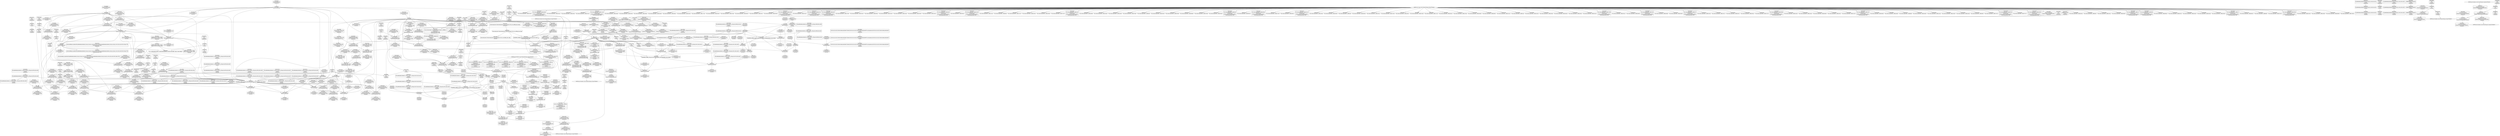 digraph {
	CE0x44f88d0 [shape=record,shape=Mrecord,label="{CE0x44f88d0|selinux_sb_statfs:call|security/selinux/hooks.c,2625|*SummSink*}"]
	CE0x44f0cd0 [shape=record,shape=Mrecord,label="{CE0x44f0cd0|selinux_sb_statfs:if.end|*SummSource*}"]
	CE0x45997a0 [shape=record,shape=Mrecord,label="{CE0x45997a0|superblock_has_perm:tmp5|security/selinux/hooks.c,1865|*SummSink*}"]
	CE0x4542b50 [shape=record,shape=Mrecord,label="{CE0x4542b50|232:_%struct.super_block*,_:_CRE_222,223_}"]
	CE0x458c600 [shape=record,shape=Mrecord,label="{CE0x458c600|superblock_has_perm:cred|Function::superblock_has_perm&Arg::cred::}"]
	CE0x453fa90 [shape=record,shape=Mrecord,label="{CE0x453fa90|232:_%struct.super_block*,_:_CRE_183,184_}"]
	CE0x44e9790 [shape=record,shape=Mrecord,label="{CE0x44e9790|selinux_sb_statfs:land.lhs.true2}"]
	CE0x4505fd0 [shape=record,shape=Mrecord,label="{CE0x4505fd0|selinux_sb_statfs:tmp18|security/selinux/hooks.c,2625}"]
	CE0x4588650 [shape=record,shape=Mrecord,label="{CE0x4588650|superblock_has_perm:call2|security/selinux/hooks.c,1866}"]
	CE0x4555120 [shape=record,shape=Mrecord,label="{CE0x4555120|i32_(i32,_i32,_i16,_i32,_%struct.common_audit_data*)*_bitcast_(i32_(i32,_i32,_i16,_i32,_%struct.common_audit_data.495*)*_avc_has_perm_to_i32_(i32,_i32,_i16,_i32,_%struct.common_audit_data*)*)|*Constant*}"]
	CE0x4588840 [shape=record,shape=Mrecord,label="{CE0x4588840|i32_(i32,_i32,_i16,_i32,_%struct.common_audit_data*)*_bitcast_(i32_(i32,_i32,_i16,_i32,_%struct.common_audit_data.495*)*_avc_has_perm_to_i32_(i32,_i32,_i16,_i32,_%struct.common_audit_data*)*)|*Constant*|*SummSource*}"]
	CE0x4581520 [shape=record,shape=Mrecord,label="{CE0x4581520|cred_sid:tmp1|*SummSink*}"]
	CE0x4502fb0 [shape=record,shape=Mrecord,label="{CE0x4502fb0|_call_void_mcount()_#3|*SummSource*}"]
	CE0x4539c80 [shape=record,shape=Mrecord,label="{CE0x4539c80|i32_9|*Constant*|*SummSource*}"]
	CE0x451fd90 [shape=record,shape=Mrecord,label="{CE0x451fd90|selinux_sb_statfs:tmp7|security/selinux/hooks.c,2625|*SummSource*}"]
	CE0x453a080 [shape=record,shape=Mrecord,label="{CE0x453a080|selinux_sb_statfs:d_sb|security/selinux/hooks.c,2629|*SummSink*}"]
	CE0x451f3c0 [shape=record,shape=Mrecord,label="{CE0x451f3c0|_call_void_mcount()_#3}"]
	CE0x4542790 [shape=record,shape=Mrecord,label="{CE0x4542790|232:_%struct.super_block*,_:_CRE_219,220_}"]
	CE0x453a640 [shape=record,shape=Mrecord,label="{CE0x453a640|232:_%struct.super_block*,_:_CRE_0,4_|*MultipleSource*|Function::selinux_sb_statfs&Arg::dentry::|security/selinux/hooks.c,2629}"]
	CE0x4541750 [shape=record,shape=Mrecord,label="{CE0x4541750|232:_%struct.super_block*,_:_CRE_206,207_}"]
	CE0x44feec0 [shape=record,shape=Mrecord,label="{CE0x44feec0|i64_3|*Constant*}"]
	CE0x4534b10 [shape=record,shape=Mrecord,label="{CE0x4534b10|selinux_sb_statfs:cred4|security/selinux/hooks.c,2625|*SummSink*}"]
	CE0x453ba10 [shape=record,shape=Mrecord,label="{CE0x453ba10|232:_%struct.super_block*,_:_CRE_89,90_}"]
	CE0x44eb8c0 [shape=record,shape=Mrecord,label="{CE0x44eb8c0|selinux_sb_statfs:tmp6|security/selinux/hooks.c,2625|*SummSource*}"]
	CE0x451ddb0 [shape=record,shape=Mrecord,label="{CE0x451ddb0|selinux_sb_statfs:tmp3}"]
	CE0x4507850 [shape=record,shape=Mrecord,label="{CE0x4507850|selinux_sb_statfs:if.then|*SummSource*}"]
	CE0x4581ab0 [shape=record,shape=Mrecord,label="{CE0x4581ab0|cred_sid:tmp2}"]
	CE0x4501650 [shape=record,shape=Mrecord,label="{CE0x4501650|selinux_sb_statfs:tmp19|security/selinux/hooks.c,2625|*SummSource*}"]
	CE0x4579c10 [shape=record,shape=Mrecord,label="{CE0x4579c10|i32_0|*Constant*}"]
	CE0x453f450 [shape=record,shape=Mrecord,label="{CE0x453f450|232:_%struct.super_block*,_:_CRE_178,179_}"]
	CE0x4501db0 [shape=record,shape=Mrecord,label="{CE0x4501db0|selinux_sb_statfs:tmp11|security/selinux/hooks.c,2625|*SummSource*}"]
	CE0x4543560 [shape=record,shape=Mrecord,label="{CE0x4543560|232:_%struct.super_block*,_:_CRE_256,264_|*MultipleSource*|Function::selinux_sb_statfs&Arg::dentry::|security/selinux/hooks.c,2629}"]
	CE0x4586660 [shape=record,shape=Mrecord,label="{CE0x4586660|0:_i32,_4:_i32,_8:_i32,_12:_i32,_:_CMRE_0,4_|*MultipleSource*|security/selinux/hooks.c,196|security/selinux/hooks.c,197|*LoadInst*|security/selinux/hooks.c,196}"]
	CE0x4544ef0 [shape=record,shape=Mrecord,label="{CE0x4544ef0|232:_%struct.super_block*,_:_CRE_315,316_}"]
	CE0x44fe810 [shape=record,shape=Mrecord,label="{CE0x44fe810|232:_%struct.super_block*,_:_CRE_158,159_}"]
	CE0x45419d0 [shape=record,shape=Mrecord,label="{CE0x45419d0|232:_%struct.super_block*,_:_CRE_208,209_}"]
	CE0x453f590 [shape=record,shape=Mrecord,label="{CE0x453f590|232:_%struct.super_block*,_:_CRE_179,180_}"]
	CE0x44dfb50 [shape=record,shape=Mrecord,label="{CE0x44dfb50|i64*_getelementptr_inbounds_(_11_x_i64_,_11_x_i64_*___llvm_gcov_ctr202,_i64_0,_i64_1)|*Constant*|*SummSource*}"]
	CE0x44f22b0 [shape=record,shape=Mrecord,label="{CE0x44f22b0|selinux_sb_statfs:land.lhs.true}"]
	CE0x44fa880 [shape=record,shape=Mrecord,label="{CE0x44fa880|i64_1|*Constant*|*SummSource*}"]
	CE0x44f8200 [shape=record,shape=Mrecord,label="{CE0x44f8200|i64*_getelementptr_inbounds_(_11_x_i64_,_11_x_i64_*___llvm_gcov_ctr202,_i64_0,_i64_8)|*Constant*}"]
	CE0x4531a60 [shape=record,shape=Mrecord,label="{CE0x4531a60|GLOBAL:cred_sid|*Constant*}"]
	CE0x451b140 [shape=record,shape=Mrecord,label="{CE0x451b140|cred_sid:bb|*SummSink*}"]
	CE0x4540490 [shape=record,shape=Mrecord,label="{CE0x4540490|232:_%struct.super_block*,_:_CRE_191,192_}"]
	CE0x451bb40 [shape=record,shape=Mrecord,label="{CE0x451bb40|i32_1|*Constant*}"]
	CE0x45207a0 [shape=record,shape=Mrecord,label="{CE0x45207a0|i64*_getelementptr_inbounds_(_11_x_i64_,_11_x_i64_*___llvm_gcov_ctr202,_i64_0,_i64_1)|*Constant*}"]
	CE0x4543d20 [shape=record,shape=Mrecord,label="{CE0x4543d20|232:_%struct.super_block*,_:_CRE_288,296_|*MultipleSource*|Function::selinux_sb_statfs&Arg::dentry::|security/selinux/hooks.c,2629}"]
	CE0x4500fc0 [shape=record,shape=Mrecord,label="{CE0x4500fc0|i64*_getelementptr_inbounds_(_11_x_i64_,_11_x_i64_*___llvm_gcov_ctr202,_i64_0,_i64_10)|*Constant*}"]
	CE0x4578950 [shape=record,shape=Mrecord,label="{CE0x4578950|i64*_getelementptr_inbounds_(_2_x_i64_,_2_x_i64_*___llvm_gcov_ctr151,_i64_0,_i64_1)|*Constant*|*SummSource*}"]
	CE0x454bdf0 [shape=record,shape=Mrecord,label="{CE0x454bdf0|selinux_sb_statfs:s_root|security/selinux/hooks.c,2629|*SummSource*}"]
	CE0x44f1e90 [shape=record,shape=Mrecord,label="{CE0x44f1e90|selinux_sb_statfs:ad|security/selinux/hooks.c, 2626|*SummSource*}"]
	CE0x44eca90 [shape=record,shape=Mrecord,label="{CE0x44eca90|selinux_sb_statfs:tmp5|security/selinux/hooks.c,2625}"]
	CE0x4575d00 [shape=record,shape=Mrecord,label="{CE0x4575d00|COLLAPSED:_GCMRE___llvm_gcov_ctr131_internal_global_2_x_i64_zeroinitializer:_elem_0:default:}"]
	CE0x44e80a0 [shape=record,shape=Mrecord,label="{CE0x44e80a0|i64*_getelementptr_inbounds_(_11_x_i64_,_11_x_i64_*___llvm_gcov_ctr202,_i64_0,_i64_6)|*Constant*|*SummSource*}"]
	CE0x4505ba0 [shape=record,shape=Mrecord,label="{CE0x4505ba0|selinux_sb_statfs:tmp17|security/selinux/hooks.c,2625|*SummSource*}"]
	CE0x4542010 [shape=record,shape=Mrecord,label="{CE0x4542010|232:_%struct.super_block*,_:_CRE_213,214_}"]
	CE0x44f16c0 [shape=record,shape=Mrecord,label="{CE0x44f16c0|selinux_sb_statfs:tmp13|security/selinux/hooks.c,2625}"]
	CE0x45995c0 [shape=record,shape=Mrecord,label="{CE0x45995c0|superblock_has_perm:tmp5|security/selinux/hooks.c,1865|*SummSource*}"]
	CE0x45866d0 [shape=record,shape=Mrecord,label="{CE0x45866d0|0:_i32,_4:_i32,_8:_i32,_12:_i32,_:_CMRE_4,8_|*MultipleSource*|security/selinux/hooks.c,196|security/selinux/hooks.c,197|*LoadInst*|security/selinux/hooks.c,196}"]
	CE0x4542c90 [shape=record,shape=Mrecord,label="{CE0x4542c90|232:_%struct.super_block*,_:_CRE_223,224_}"]
	CE0x45449f0 [shape=record,shape=Mrecord,label="{CE0x45449f0|232:_%struct.super_block*,_:_CRE_311,312_}"]
	CE0x44fc320 [shape=record,shape=Mrecord,label="{CE0x44fc320|i8*_getelementptr_inbounds_(_25_x_i8_,_25_x_i8_*_.str3,_i32_0,_i32_0)|*Constant*}"]
	CE0x4503020 [shape=record,shape=Mrecord,label="{CE0x4503020|_call_void_mcount()_#3|*SummSink*}"]
	CE0x453c850 [shape=record,shape=Mrecord,label="{CE0x453c850|232:_%struct.super_block*,_:_CRE_112,144_|*MultipleSource*|Function::selinux_sb_statfs&Arg::dentry::|security/selinux/hooks.c,2629}"]
	CE0x45307f0 [shape=record,shape=Mrecord,label="{CE0x45307f0|superblock_has_perm:bb}"]
	CE0x4513910 [shape=record,shape=Mrecord,label="{CE0x4513910|selinux_sb_statfs:tmp1|*SummSink*}"]
	CE0x4502aa0 [shape=record,shape=Mrecord,label="{CE0x4502aa0|cred_sid:tmp3}"]
	CE0x44faba0 [shape=record,shape=Mrecord,label="{CE0x44faba0|selinux_sb_statfs:tmp10|security/selinux/hooks.c,2625}"]
	CE0x453cd50 [shape=record,shape=Mrecord,label="{CE0x453cd50|232:_%struct.super_block*,_:_CRE_148,149_}"]
	CE0x4538d20 [shape=record,shape=Mrecord,label="{CE0x4538d20|i8_10|*Constant*|*SummSink*}"]
	CE0x44ef7f0 [shape=record,shape=Mrecord,label="{CE0x44ef7f0|get_current:tmp4|./arch/x86/include/asm/current.h,14}"]
	CE0x4502c90 [shape=record,shape=Mrecord,label="{CE0x4502c90|cred_sid:tmp3|*SummSink*}"]
	CE0x458b4d0 [shape=record,shape=Mrecord,label="{CE0x458b4d0|selinux_sb_statfs:tmp24|*LoadInst*|security/selinux/hooks.c,2630|*SummSource*}"]
	"CONST[source:0(mediator),value:2(dynamic)][purpose:{object}][SnkIdx:1]"
	CE0x451e930 [shape=record,shape=Mrecord,label="{CE0x451e930|superblock_has_perm:call|security/selinux/hooks.c,1863|*SummSource*}"]
	CE0x451f910 [shape=record,shape=Mrecord,label="{CE0x451f910|%struct.task_struct*_(%struct.task_struct**)*_asm_movq_%gs:$_1:P_,$0_,_r,im,_dirflag_,_fpsr_,_flags_|*SummSource*}"]
	CE0x451f2a0 [shape=record,shape=Mrecord,label="{CE0x451f2a0|_ret_i32_%tmp6,_!dbg_!27716|security/selinux/hooks.c,197}"]
	CE0x45405d0 [shape=record,shape=Mrecord,label="{CE0x45405d0|232:_%struct.super_block*,_:_CRE_192,193_}"]
	CE0x44fe950 [shape=record,shape=Mrecord,label="{CE0x44fe950|232:_%struct.super_block*,_:_CRE_159,160_}"]
	CE0x4588ce0 [shape=record,shape=Mrecord,label="{CE0x4588ce0|avc_has_perm:entry|*SummSource*}"]
	CE0x453fd10 [shape=record,shape=Mrecord,label="{CE0x453fd10|232:_%struct.super_block*,_:_CRE_185,186_}"]
	CE0x4517770 [shape=record,shape=Mrecord,label="{CE0x4517770|i32_16|*Constant*|*SummSink*}"]
	CE0x4573050 [shape=record,shape=Mrecord,label="{CE0x4573050|selinux_sb_statfs:tmp23|security/selinux/hooks.c,2629}"]
	CE0x4501ee0 [shape=record,shape=Mrecord,label="{CE0x4501ee0|selinux_sb_statfs:tmp11|security/selinux/hooks.c,2625|*SummSink*}"]
	CE0x4585660 [shape=record,shape=Mrecord,label="{CE0x4585660|cred_sid:tmp4|*LoadInst*|security/selinux/hooks.c,196}"]
	CE0x44f94b0 [shape=record,shape=Mrecord,label="{CE0x44f94b0|get_current:tmp|*SummSource*}"]
	CE0x4507bc0 [shape=record,shape=Mrecord,label="{CE0x4507bc0|selinux_sb_statfs:do.end|*SummSink*}"]
	CE0x457a260 [shape=record,shape=Mrecord,label="{CE0x457a260|superblock_has_perm:s_security|security/selinux/hooks.c,1865|*SummSource*}"]
	CE0x453fe50 [shape=record,shape=Mrecord,label="{CE0x453fe50|232:_%struct.super_block*,_:_CRE_186,187_}"]
	CE0x4579af0 [shape=record,shape=Mrecord,label="{CE0x4579af0|get_current:bb|*SummSink*}"]
	CE0x4588f70 [shape=record,shape=Mrecord,label="{CE0x4588f70|avc_has_perm:entry|*SummSink*}"]
	CE0x4534470 [shape=record,shape=Mrecord,label="{CE0x4534470|_ret_%struct.task_struct*_%tmp4,_!dbg_!27714|./arch/x86/include/asm/current.h,14|*SummSink*}"]
	CE0x453f950 [shape=record,shape=Mrecord,label="{CE0x453f950|232:_%struct.super_block*,_:_CRE_182,183_}"]
	CE0x458b540 [shape=record,shape=Mrecord,label="{CE0x458b540|selinux_sb_statfs:tmp24|*LoadInst*|security/selinux/hooks.c,2630|*SummSink*}"]
	CE0x458ad90 [shape=record,shape=Mrecord,label="{CE0x458ad90|selinux_sb_statfs:tmp24|*LoadInst*|security/selinux/hooks.c,2630}"]
	"CONST[source:0(mediator),value:2(dynamic)][purpose:{subject}][SrcIdx:4]"
	CE0x4573240 [shape=record,shape=Mrecord,label="{CE0x4573240|selinux_sb_statfs:tmp23|security/selinux/hooks.c,2629|*SummSource*}"]
	CE0x4579590 [shape=record,shape=Mrecord,label="{CE0x4579590|_ret_i32_%call8,_!dbg_!27749|security/selinux/hooks.c,2630|*SummSource*}"]
	CE0x4535800 [shape=record,shape=Mrecord,label="{CE0x4535800|selinux_sb_statfs:type|security/selinux/hooks.c,2628}"]
	CE0x4516be0 [shape=record,shape=Mrecord,label="{CE0x4516be0|i32_2625|*Constant*|*SummSource*}"]
	CE0x44fa000 [shape=record,shape=Mrecord,label="{CE0x44fa000|selinux_sb_statfs:tmp15|security/selinux/hooks.c,2625|*SummSink*}"]
	CE0x45016c0 [shape=record,shape=Mrecord,label="{CE0x45016c0|selinux_sb_statfs:tmp19|security/selinux/hooks.c,2625|*SummSink*}"]
	CE0x453f310 [shape=record,shape=Mrecord,label="{CE0x453f310|232:_%struct.super_block*,_:_CRE_177,178_}"]
	CE0x458bec0 [shape=record,shape=Mrecord,label="{CE0x458bec0|GLOBAL:superblock_has_perm|*Constant*|*SummSource*}"]
	CE0x44f4320 [shape=record,shape=Mrecord,label="{CE0x44f4320|i1_true|*Constant*|*SummSource*}"]
	CE0x4500960 [shape=record,shape=Mrecord,label="{CE0x4500960|i8*_getelementptr_inbounds_(_45_x_i8_,_45_x_i8_*_.str12,_i32_0,_i32_0)|*Constant*|*SummSource*}"]
	CE0x44f9280 [shape=record,shape=Mrecord,label="{CE0x44f9280|i64_2|*Constant*}"]
	CE0x45452b0 [shape=record,shape=Mrecord,label="{CE0x45452b0|232:_%struct.super_block*,_:_CRE_318,319_}"]
	CE0x453e690 [shape=record,shape=Mrecord,label="{CE0x453e690|232:_%struct.super_block*,_:_CRE_167,168_}"]
	CE0x45216c0 [shape=record,shape=Mrecord,label="{CE0x45216c0|i64_5|*Constant*|*SummSink*}"]
	CE0x4507dd0 [shape=record,shape=Mrecord,label="{CE0x4507dd0|_call_void_lockdep_rcu_suspicious(i8*_getelementptr_inbounds_(_25_x_i8_,_25_x_i8_*_.str3,_i32_0,_i32_0),_i32_2625,_i8*_getelementptr_inbounds_(_45_x_i8_,_45_x_i8_*_.str12,_i32_0,_i32_0))_#10,_!dbg_!27728|security/selinux/hooks.c,2625|*SummSink*}"]
	CE0x44fc1f0 [shape=record,shape=Mrecord,label="{CE0x44fc1f0|i8_1|*Constant*|*SummSink*}"]
	CE0x45340b0 [shape=record,shape=Mrecord,label="{CE0x45340b0|get_current:entry|*SummSink*}"]
	CE0x4582b60 [shape=record,shape=Mrecord,label="{CE0x4582b60|i64*_getelementptr_inbounds_(_2_x_i64_,_2_x_i64_*___llvm_gcov_ctr98,_i64_0,_i64_1)|*Constant*|*SummSource*}"]
	CE0x44fce10 [shape=record,shape=Mrecord,label="{CE0x44fce10|selinux_sb_statfs:tmp|*SummSink*}"]
	CE0x453e550 [shape=record,shape=Mrecord,label="{CE0x453e550|232:_%struct.super_block*,_:_CRE_166,167_}"]
	CE0x45423d0 [shape=record,shape=Mrecord,label="{CE0x45423d0|232:_%struct.super_block*,_:_CRE_216,217_}"]
	CE0x4540990 [shape=record,shape=Mrecord,label="{CE0x4540990|232:_%struct.super_block*,_:_CRE_195,196_}"]
	CE0x4588b70 [shape=record,shape=Mrecord,label="{CE0x4588b70|avc_has_perm:entry}"]
	CE0x44f1f00 [shape=record,shape=Mrecord,label="{CE0x44f1f00|selinux_sb_statfs:ad|security/selinux/hooks.c, 2626|*SummSink*}"]
	CE0x45431e0 [shape=record,shape=Mrecord,label="{CE0x45431e0|232:_%struct.super_block*,_:_CRE_240,248_|*MultipleSource*|Function::selinux_sb_statfs&Arg::dentry::|security/selinux/hooks.c,2629}"]
	CE0x4542a10 [shape=record,shape=Mrecord,label="{CE0x4542a10|232:_%struct.super_block*,_:_CRE_221,222_}"]
	CE0x4543750 [shape=record,shape=Mrecord,label="{CE0x4543750|232:_%struct.super_block*,_:_CRE_264,272_|*MultipleSource*|Function::selinux_sb_statfs&Arg::dentry::|security/selinux/hooks.c,2629}"]
	CE0x4502720 [shape=record,shape=Mrecord,label="{CE0x4502720|cred_sid:bb}"]
	CE0x4503530 [shape=record,shape=Mrecord,label="{CE0x4503530|i32_22|*Constant*|*SummSink*}"]
	CE0x4589170 [shape=record,shape=Mrecord,label="{CE0x4589170|avc_has_perm:ssid|Function::avc_has_perm&Arg::ssid::|*SummSource*}"]
	CE0x44ee4f0 [shape=record,shape=Mrecord,label="{CE0x44ee4f0|superblock_has_perm:tmp1|*SummSink*}"]
	CE0x4503470 [shape=record,shape=Mrecord,label="{CE0x4503470|i32_22|*Constant*}"]
	CE0x453aeb0 [shape=record,shape=Mrecord,label="{CE0x453aeb0|232:_%struct.super_block*,_:_CRE_40,48_|*MultipleSource*|Function::selinux_sb_statfs&Arg::dentry::|security/selinux/hooks.c,2629}"]
	CE0x3d93120 [shape=record,shape=Mrecord,label="{CE0x3d93120|selinux_sb_statfs:tmp4|security/selinux/hooks.c,2625|*SummSink*}"]
	CE0x45337d0 [shape=record,shape=Mrecord,label="{CE0x45337d0|GLOBAL:get_current|*Constant*|*SummSource*}"]
	CE0x44eed10 [shape=record,shape=Mrecord,label="{CE0x44eed10|selinux_sb_statfs:tmp5|security/selinux/hooks.c,2625|*SummSource*}"]
	CE0x44e9860 [shape=record,shape=Mrecord,label="{CE0x44e9860|selinux_sb_statfs:land.lhs.true2|*SummSource*}"]
	CE0x453cdc0 [shape=record,shape=Mrecord,label="{CE0x453cdc0|232:_%struct.super_block*,_:_CRE_147,148_}"]
	CE0x4539a20 [shape=record,shape=Mrecord,label="{CE0x4539a20|232:_%struct.super_block*,_:_CRE_153,154_}"]
	CE0x44ee810 [shape=record,shape=Mrecord,label="{CE0x44ee810|i32_2625|*Constant*}"]
	CE0x4576ba0 [shape=record,shape=Mrecord,label="{CE0x4576ba0|superblock_has_perm:ad|Function::superblock_has_perm&Arg::ad::|*SummSource*}"]
	CE0x45312d0 [shape=record,shape=Mrecord,label="{CE0x45312d0|GLOBAL:current_task|Global_var:current_task|*SummSink*}"]
	CE0x451afa0 [shape=record,shape=Mrecord,label="{CE0x451afa0|cred_sid:bb|*SummSource*}"]
	CE0x4508380 [shape=record,shape=Mrecord,label="{CE0x4508380|GLOBAL:lockdep_rcu_suspicious|*Constant*}"]
	CE0x44f8c20 [shape=record,shape=Mrecord,label="{CE0x44f8c20|selinux_sb_statfs:tobool|security/selinux/hooks.c,2625|*SummSource*}"]
	CE0x44e9690 [shape=record,shape=Mrecord,label="{CE0x44e9690|selinux_sb_statfs:land.lhs.true|*SummSource*}"]
	CE0x44eeb70 [shape=record,shape=Mrecord,label="{CE0x44eeb70|get_current:tmp3}"]
	CE0x45857e0 [shape=record,shape=Mrecord,label="{CE0x45857e0|cred_sid:tmp4|*LoadInst*|security/selinux/hooks.c,196|*SummSource*}"]
	CE0x4589100 [shape=record,shape=Mrecord,label="{CE0x4589100|avc_has_perm:ssid|Function::avc_has_perm&Arg::ssid::}"]
	CE0x44eef80 [shape=record,shape=Mrecord,label="{CE0x44eef80|selinux_sb_statfs:tmp6|security/selinux/hooks.c,2625}"]
	CE0x45210a0 [shape=record,shape=Mrecord,label="{CE0x45210a0|superblock_has_perm:tmp2|*SummSource*}"]
	CE0x4575c90 [shape=record,shape=Mrecord,label="{CE0x4575c90|cred_sid:tmp}"]
	CE0x4547e60 [shape=record,shape=Mrecord,label="{CE0x4547e60|96:_%struct.dentry*,_272:_i8*,_:_CRE_272,280_|*MultipleSource*|*LoadInst*|security/selinux/hooks.c,2629|security/selinux/hooks.c,2629}"]
	CE0x45731d0 [shape=record,shape=Mrecord,label="{CE0x45731d0|selinux_sb_statfs:tmp23|security/selinux/hooks.c,2629|*SummSink*}"]
	CE0x451f870 [shape=record,shape=Mrecord,label="{CE0x451f870|%struct.task_struct*_(%struct.task_struct**)*_asm_movq_%gs:$_1:P_,$0_,_r,im,_dirflag_,_fpsr_,_flags_}"]
	CE0x4532ba0 [shape=record,shape=Mrecord,label="{CE0x4532ba0|superblock_has_perm:tmp|*SummSource*}"]
	CE0x458caf0 [shape=record,shape=Mrecord,label="{CE0x458caf0|superblock_has_perm:sb|Function::superblock_has_perm&Arg::sb::|*SummSource*}"]
	CE0x4533b80 [shape=record,shape=Mrecord,label="{CE0x4533b80|GLOBAL:get_current|*Constant*|*SummSink*}"]
	CE0x4585dd0 [shape=record,shape=Mrecord,label="{CE0x4585dd0|i32_1|*Constant*}"]
	CE0x4555e50 [shape=record,shape=Mrecord,label="{CE0x4555e50|avc_has_perm:auditdata|Function::avc_has_perm&Arg::auditdata::|*SummSink*}"]
	CE0x4533660 [shape=record,shape=Mrecord,label="{CE0x4533660|selinux_sb_statfs:call3|security/selinux/hooks.c,2625|*SummSink*}"]
	CE0x458c060 [shape=record,shape=Mrecord,label="{CE0x458c060|superblock_has_perm:entry}"]
	CE0x44ff040 [shape=record,shape=Mrecord,label="{CE0x44ff040|selinux_sb_statfs:tmp4|security/selinux/hooks.c,2625|*SummSource*}"]
	CE0x44f8830 [shape=record,shape=Mrecord,label="{CE0x44f8830|COLLAPSED:_GCMRE___llvm_gcov_ctr98_internal_global_2_x_i64_zeroinitializer:_elem_0:default:}"]
	CE0x451e590 [shape=record,shape=Mrecord,label="{CE0x451e590|i64_0|*Constant*|*SummSink*}"]
	CE0x4575d70 [shape=record,shape=Mrecord,label="{CE0x4575d70|cred_sid:tmp|*SummSource*}"]
	CE0x44fad40 [shape=record,shape=Mrecord,label="{CE0x44fad40|selinux_sb_statfs:tmp10|security/selinux/hooks.c,2625|*SummSink*}"]
	CE0x457a6e0 [shape=record,shape=Mrecord,label="{CE0x457a6e0|superblock_has_perm:tmp4|*LoadInst*|security/selinux/hooks.c,1865|*SummSource*}"]
	CE0x44ee480 [shape=record,shape=Mrecord,label="{CE0x44ee480|superblock_has_perm:tmp1|*SummSource*}"]
	CE0x4539e40 [shape=record,shape=Mrecord,label="{CE0x4539e40|i32_9|*Constant*|*SummSink*}"]
	CE0x4582980 [shape=record,shape=Mrecord,label="{CE0x4582980|get_current:tmp1|*SummSink*}"]
	CE0x44fa100 [shape=record,shape=Mrecord,label="{CE0x44fa100|selinux_sb_statfs:tmp15|security/selinux/hooks.c,2625|*SummSource*}"]
	CE0x4578a10 [shape=record,shape=Mrecord,label="{CE0x4578a10|i64*_getelementptr_inbounds_(_2_x_i64_,_2_x_i64_*___llvm_gcov_ctr151,_i64_0,_i64_1)|*Constant*|*SummSink*}"]
	CE0x4589f70 [shape=record,shape=Mrecord,label="{CE0x4589f70|superblock_has_perm:tmp3|*SummSource*}"]
	CE0x4517060 [shape=record,shape=Mrecord,label="{CE0x4517060|i64_0|*Constant*}"]
	CE0x4540fd0 [shape=record,shape=Mrecord,label="{CE0x4540fd0|232:_%struct.super_block*,_:_CRE_200,201_}"]
	CE0x4539b60 [shape=record,shape=Mrecord,label="{CE0x4539b60|232:_%struct.super_block*,_:_CRE_154,155_}"]
	CE0x4576b30 [shape=record,shape=Mrecord,label="{CE0x4576b30|superblock_has_perm:ad|Function::superblock_has_perm&Arg::ad::}"]
	CE0x453f810 [shape=record,shape=Mrecord,label="{CE0x453f810|232:_%struct.super_block*,_:_CRE_181,182_}"]
	CE0x45453f0 [shape=record,shape=Mrecord,label="{CE0x45453f0|232:_%struct.super_block*,_:_CRE_319,320_}"]
	CE0x453df10 [shape=record,shape=Mrecord,label="{CE0x453df10|232:_%struct.super_block*,_:_CRE_161,162_}"]
	CE0x45015e0 [shape=record,shape=Mrecord,label="{CE0x45015e0|i64*_getelementptr_inbounds_(_11_x_i64_,_11_x_i64_*___llvm_gcov_ctr202,_i64_0,_i64_10)|*Constant*|*SummSink*}"]
	CE0x453b250 [shape=record,shape=Mrecord,label="{CE0x453b250|232:_%struct.super_block*,_:_CRE_56,64_|*MultipleSource*|Function::selinux_sb_statfs&Arg::dentry::|security/selinux/hooks.c,2629}"]
	CE0x4541390 [shape=record,shape=Mrecord,label="{CE0x4541390|232:_%struct.super_block*,_:_CRE_203,204_}"]
	CE0x4542f10 [shape=record,shape=Mrecord,label="{CE0x4542f10|232:_%struct.super_block*,_:_CRE_224,232_|*MultipleSource*|Function::selinux_sb_statfs&Arg::dentry::|security/selinux/hooks.c,2629}"]
	CE0x45174e0 [shape=record,shape=Mrecord,label="{CE0x45174e0|_ret_i32_%tmp6,_!dbg_!27716|security/selinux/hooks.c,197|*SummSource*}"]
	CE0x4517640 [shape=record,shape=Mrecord,label="{CE0x4517640|_ret_i32_%tmp6,_!dbg_!27716|security/selinux/hooks.c,197|*SummSink*}"]
	CE0x6165ba0 [shape=record,shape=Mrecord,label="{CE0x6165ba0|selinux_sb_statfs:call|security/selinux/hooks.c,2625}"]
	CE0x45085d0 [shape=record,shape=Mrecord,label="{CE0x45085d0|GLOBAL:lockdep_rcu_suspicious|*Constant*|*SummSource*}"]
	CE0x45308d0 [shape=record,shape=Mrecord,label="{CE0x45308d0|superblock_has_perm:bb|*SummSource*}"]
	CE0x4585c90 [shape=record,shape=Mrecord,label="{CE0x4585c90|cred_sid:tmp5|security/selinux/hooks.c,196|*SummSink*}"]
	CE0x4541d90 [shape=record,shape=Mrecord,label="{CE0x4541d90|232:_%struct.super_block*,_:_CRE_211,212_}"]
	CE0x44f0d90 [shape=record,shape=Mrecord,label="{CE0x44f0d90|get_current:tmp3|*SummSource*}"]
	CE0x4517350 [shape=record,shape=Mrecord,label="{CE0x4517350|selinux_sb_statfs:tmp20|security/selinux/hooks.c,2625|*SummSink*}"]
	CE0x453c080 [shape=record,shape=Mrecord,label="{CE0x453c080|232:_%struct.super_block*,_:_CRE_93,94_}"]
	CE0x44f9ca0 [shape=record,shape=Mrecord,label="{CE0x44f9ca0|selinux_sb_statfs:entry|*SummSink*}"]
	CE0x453ef50 [shape=record,shape=Mrecord,label="{CE0x453ef50|232:_%struct.super_block*,_:_CRE_174,175_}"]
	CE0x458b670 [shape=record,shape=Mrecord,label="{CE0x458b670|GLOBAL:superblock_has_perm|*Constant*}"]
	CE0x4541110 [shape=record,shape=Mrecord,label="{CE0x4541110|232:_%struct.super_block*,_:_CRE_201,202_}"]
	CE0x4555d00 [shape=record,shape=Mrecord,label="{CE0x4555d00|avc_has_perm:auditdata|Function::avc_has_perm&Arg::auditdata::|*SummSource*}"]
	CE0x4540710 [shape=record,shape=Mrecord,label="{CE0x4540710|232:_%struct.super_block*,_:_CRE_193,194_}"]
	CE0x454b1a0 [shape=record,shape=Mrecord,label="{CE0x454b1a0|96:_%struct.dentry*,_272:_i8*,_:_CRE_96,104_|*MultipleSource*|*LoadInst*|security/selinux/hooks.c,2629|security/selinux/hooks.c,2629}"]
	CE0x4589640 [shape=record,shape=Mrecord,label="{CE0x4589640|i64*_getelementptr_inbounds_(_2_x_i64_,_2_x_i64_*___llvm_gcov_ctr151,_i64_0,_i64_0)|*Constant*|*SummSource*}"]
	CE0x44fef60 [shape=record,shape=Mrecord,label="{CE0x44fef60|selinux_sb_statfs:tmp4|security/selinux/hooks.c,2625}"]
	CE0x44f41b0 [shape=record,shape=Mrecord,label="{CE0x44f41b0|selinux_sb_statfs:tmp14|security/selinux/hooks.c,2625|*SummSink*}"]
	CE0x453f090 [shape=record,shape=Mrecord,label="{CE0x453f090|232:_%struct.super_block*,_:_CRE_175,176_}"]
	CE0x458a6d0 [shape=record,shape=Mrecord,label="{CE0x458a6d0|selinux_sb_statfs:dentry6|security/selinux/hooks.c,2629}"]
	CE0x451b340 [shape=record,shape=Mrecord,label="{CE0x451b340|i64_1|*Constant*}"]
	CE0x45138a0 [shape=record,shape=Mrecord,label="{CE0x45138a0|selinux_sb_statfs:tmp1|*SummSource*}"]
	CE0x45353f0 [shape=record,shape=Mrecord,label="{CE0x45353f0|selinux_sb_statfs:tmp21|security/selinux/hooks.c,2625|*SummSource*}"]
	CE0x458c1d0 [shape=record,shape=Mrecord,label="{CE0x458c1d0|superblock_has_perm:entry|*SummSource*}"]
	CE0x457ac00 [shape=record,shape=Mrecord,label="{CE0x457ac00|_ret_i32_%call8,_!dbg_!27749|security/selinux/hooks.c,2630}"]
	CE0x44ef730 [shape=record,shape=Mrecord,label="{CE0x44ef730|_call_void_mcount()_#3|*SummSink*}"]
	CE0x45799c0 [shape=record,shape=Mrecord,label="{CE0x45799c0|get_current:bb|*SummSource*}"]
	CE0x45555f0 [shape=record,shape=Mrecord,label="{CE0x45555f0|avc_has_perm:tclass|Function::avc_has_perm&Arg::tclass::|*SummSink*}"]
	CE0x44dfa60 [shape=record,shape=Mrecord,label="{CE0x44dfa60|i32_1|*Constant*|*SummSink*}"]
	CE0x451dc20 [shape=record,shape=Mrecord,label="{CE0x451dc20|selinux_sb_statfs:tmp2|*SummSink*}"]
	CE0x458a3f0 [shape=record,shape=Mrecord,label="{CE0x458a3f0|i64*_getelementptr_inbounds_(_2_x_i64_,_2_x_i64_*___llvm_gcov_ctr98,_i64_0,_i64_0)|*Constant*|*SummSource*}"]
	CE0x4539620 [shape=record,shape=Mrecord,label="{CE0x4539620|selinux_sb_statfs:dentry|Function::selinux_sb_statfs&Arg::dentry::|*SummSource*}"]
	CE0x45348d0 [shape=record,shape=Mrecord,label="{CE0x45348d0|i32_78|*Constant*|*SummSink*}"]
	CE0x451f1d0 [shape=record,shape=Mrecord,label="{CE0x451f1d0|cred_sid:cred|Function::cred_sid&Arg::cred::|*SummSink*}"]
	CE0x45778b0 [shape=record,shape=Mrecord,label="{CE0x45778b0|get_current:tmp1}"]
	CE0x451eb80 [shape=record,shape=Mrecord,label="{CE0x451eb80|GLOBAL:cred_sid|*Constant*|*SummSource*}"]
	CE0x4506040 [shape=record,shape=Mrecord,label="{CE0x4506040|selinux_sb_statfs:tmp18|security/selinux/hooks.c,2625|*SummSource*}"]
	CE0x459a260 [shape=record,shape=Mrecord,label="{CE0x459a260|superblock_has_perm:tmp6|security/selinux/hooks.c,1866|*SummSink*}"]
	CE0x453a900 [shape=record,shape=Mrecord,label="{CE0x453a900|232:_%struct.super_block*,_:_CRE_16,24_|*MultipleSource*|Function::selinux_sb_statfs&Arg::dentry::|security/selinux/hooks.c,2629}"]
	CE0x44eee00 [shape=record,shape=Mrecord,label="{CE0x44eee00|selinux_sb_statfs:tmp5|security/selinux/hooks.c,2625|*SummSink*}"]
	CE0x4540d50 [shape=record,shape=Mrecord,label="{CE0x4540d50|232:_%struct.super_block*,_:_CRE_198,199_}"]
	CE0x44eea10 [shape=record,shape=Mrecord,label="{CE0x44eea10|get_current:tmp2|*SummSource*}"]
	CE0x4518830 [shape=record,shape=Mrecord,label="{CE0x4518830|selinux_sb_statfs:tmp2|*SummSource*}"]
	CE0x4502290 [shape=record,shape=Mrecord,label="{CE0x4502290|selinux_sb_statfs:tmp12|security/selinux/hooks.c,2625|*SummSource*}"]
	CE0x453c9e0 [shape=record,shape=Mrecord,label="{CE0x453c9e0|232:_%struct.super_block*,_:_CRE_145,146_}"]
	CE0x451e520 [shape=record,shape=Mrecord,label="{CE0x451e520|i64_0|*Constant*|*SummSource*}"]
	CE0x453e2d0 [shape=record,shape=Mrecord,label="{CE0x453e2d0|232:_%struct.super_block*,_:_CRE_164,165_}"]
	CE0x4541890 [shape=record,shape=Mrecord,label="{CE0x4541890|232:_%struct.super_block*,_:_CRE_207,208_}"]
	CE0x44ee9a0 [shape=record,shape=Mrecord,label="{CE0x44ee9a0|get_current:tmp2}"]
	CE0x4516d00 [shape=record,shape=Mrecord,label="{CE0x4516d00|i8*_getelementptr_inbounds_(_45_x_i8_,_45_x_i8_*_.str12,_i32_0,_i32_0)|*Constant*}"]
	CE0x44ee410 [shape=record,shape=Mrecord,label="{CE0x44ee410|superblock_has_perm:tmp1}"]
	CE0x4588a60 [shape=record,shape=Mrecord,label="{CE0x4588a60|i32_(i32,_i32,_i16,_i32,_%struct.common_audit_data*)*_bitcast_(i32_(i32,_i32,_i16,_i32,_%struct.common_audit_data.495*)*_avc_has_perm_to_i32_(i32,_i32,_i16,_i32,_%struct.common_audit_data*)*)|*Constant*|*SummSink*}"]
	CE0x451b3b0 [shape=record,shape=Mrecord,label="{CE0x451b3b0|cred_sid:tmp1}"]
	CE0x45019e0 [shape=record,shape=Mrecord,label="{CE0x45019e0|selinux_sb_statfs:tmp20|security/selinux/hooks.c,2625|*SummSource*}"]
	CE0x451d4a0 [shape=record,shape=Mrecord,label="{CE0x451d4a0|selinux_sb_statfs:tobool|security/selinux/hooks.c,2625|*SummSink*}"]
	CE0x451ebf0 [shape=record,shape=Mrecord,label="{CE0x451ebf0|GLOBAL:cred_sid|*Constant*|*SummSink*}"]
	CE0x453c1c0 [shape=record,shape=Mrecord,label="{CE0x453c1c0|232:_%struct.super_block*,_:_CRE_94,95_}"]
	CE0x453e190 [shape=record,shape=Mrecord,label="{CE0x453e190|232:_%struct.super_block*,_:_CRE_163,164_}"]
	CE0x45444e0 [shape=record,shape=Mrecord,label="{CE0x45444e0|232:_%struct.super_block*,_:_CRE_307,308_}"]
	CE0x44ed140 [shape=record,shape=Mrecord,label="{CE0x44ed140|i64_4|*Constant*|*SummSink*}"]
	CE0x4544470 [shape=record,shape=Mrecord,label="{CE0x4544470|232:_%struct.super_block*,_:_CRE_308,309_}"]
	CE0x4502590 [shape=record,shape=Mrecord,label="{CE0x4502590|i64*_getelementptr_inbounds_(_2_x_i64_,_2_x_i64_*___llvm_gcov_ctr131,_i64_0,_i64_0)|*Constant*}"]
	CE0x4530990 [shape=record,shape=Mrecord,label="{CE0x4530990|superblock_has_perm:bb|*SummSink*}"]
	CE0x44f99c0 [shape=record,shape=Mrecord,label="{CE0x44f99c0|get_current:tmp|*SummSink*}"]
	CE0x44fa350 [shape=record,shape=Mrecord,label="{CE0x44fa350|selinux_sb_statfs:tmp16|security/selinux/hooks.c,2625}"]
	CE0x45395b0 [shape=record,shape=Mrecord,label="{CE0x45395b0|selinux_sb_statfs:dentry|Function::selinux_sb_statfs&Arg::dentry::}"]
	CE0x451ed80 [shape=record,shape=Mrecord,label="{CE0x451ed80|cred_sid:entry}"]
	CE0x458b7e0 [shape=record,shape=Mrecord,label="{CE0x458b7e0|selinux_sb_statfs:call8|security/selinux/hooks.c,2630}"]
	CE0x44f77f0 [shape=record,shape=Mrecord,label="{CE0x44f77f0|selinux_sb_statfs:tobool1|security/selinux/hooks.c,2625|*SummSink*}"]
	CE0x45359a0 [shape=record,shape=Mrecord,label="{CE0x45359a0|selinux_sb_statfs:type|security/selinux/hooks.c,2628|*SummSource*}"]
	CE0x45000f0 [shape=record,shape=Mrecord,label="{CE0x45000f0|i64*_getelementptr_inbounds_(_2_x_i64_,_2_x_i64_*___llvm_gcov_ctr151,_i64_0,_i64_1)|*Constant*}"]
	CE0x44ec9d0 [shape=record,shape=Mrecord,label="{CE0x44ec9d0|GLOBAL:__llvm_gcov_ctr202|Global_var:__llvm_gcov_ctr202|*SummSource*}"]
	CE0x4504460 [shape=record,shape=Mrecord,label="{CE0x4504460|i16_5|*Constant*}"]
	CE0x4540c10 [shape=record,shape=Mrecord,label="{CE0x4540c10|232:_%struct.super_block*,_:_CRE_197,198_}"]
	CE0x4541250 [shape=record,shape=Mrecord,label="{CE0x4541250|232:_%struct.super_block*,_:_CRE_202,203_}"]
	CE0x4573620 [shape=record,shape=Mrecord,label="{CE0x4573620|_ret_i32_%call2,_!dbg_!27722|security/selinux/hooks.c,1866|*SummSource*}"]
	CE0x453b060 [shape=record,shape=Mrecord,label="{CE0x453b060|232:_%struct.super_block*,_:_CRE_48,52_|*MultipleSource*|Function::selinux_sb_statfs&Arg::dentry::|security/selinux/hooks.c,2629}"]
	CE0x4541b10 [shape=record,shape=Mrecord,label="{CE0x4541b10|232:_%struct.super_block*,_:_CRE_209,210_}"]
	CE0x4521030 [shape=record,shape=Mrecord,label="{CE0x4521030|superblock_has_perm:tmp2}"]
	CE0x4543f10 [shape=record,shape=Mrecord,label="{CE0x4543f10|232:_%struct.super_block*,_:_CRE_296,304_|*MultipleSource*|Function::selinux_sb_statfs&Arg::dentry::|security/selinux/hooks.c,2629}"]
	CE0x45558e0 [shape=record,shape=Mrecord,label="{CE0x45558e0|avc_has_perm:requested|Function::avc_has_perm&Arg::requested::|*SummSource*}"]
	CE0x44f9c10 [shape=record,shape=Mrecord,label="{CE0x44f9c10|selinux_sb_statfs:if.then}"]
	CE0x4542510 [shape=record,shape=Mrecord,label="{CE0x4542510|232:_%struct.super_block*,_:_CRE_217,218_}"]
	CE0x4534aa0 [shape=record,shape=Mrecord,label="{CE0x4534aa0|COLLAPSED:_GCMRE_current_task_external_global_%struct.task_struct*:_elem_0::|security/selinux/hooks.c,2625}"]
	CE0x44e7f30 [shape=record,shape=Mrecord,label="{CE0x44e7f30|selinux_sb_statfs:tmp12|security/selinux/hooks.c,2625|*SummSink*}"]
	CE0x4555800 [shape=record,shape=Mrecord,label="{CE0x4555800|avc_has_perm:requested|Function::avc_has_perm&Arg::requested::}"]
	CE0x4540ad0 [shape=record,shape=Mrecord,label="{CE0x4540ad0|232:_%struct.super_block*,_:_CRE_196,197_}"]
	CE0x4585140 [shape=record,shape=Mrecord,label="{CE0x4585140|COLLAPSED:_CMRE:_elem_0::|security/selinux/hooks.c,196}"]
	CE0x453c6c0 [shape=record,shape=Mrecord,label="{CE0x453c6c0|232:_%struct.super_block*,_:_CRE_104,112_|*MultipleSource*|Function::selinux_sb_statfs&Arg::dentry::|security/selinux/hooks.c,2629}"]
	CE0x44ee380 [shape=record,shape=Mrecord,label="{CE0x44ee380|superblock_has_perm:tmp|*SummSink*}"]
	CE0x453c440 [shape=record,shape=Mrecord,label="{CE0x453c440|232:_%struct.super_block*,_:_CRE_144,145_}"]
	CE0x44fb4d0 [shape=record,shape=Mrecord,label="{CE0x44fb4d0|selinux_sb_statfs:tmp8|security/selinux/hooks.c,2625}"]
	CE0x4581620 [shape=record,shape=Mrecord,label="{CE0x4581620|i64*_getelementptr_inbounds_(_2_x_i64_,_2_x_i64_*___llvm_gcov_ctr131,_i64_0,_i64_1)|*Constant*|*SummSource*}"]
	CE0x4540850 [shape=record,shape=Mrecord,label="{CE0x4540850|232:_%struct.super_block*,_:_CRE_194,195_}"]
	CE0x5b58ac0 [shape=record,shape=Mrecord,label="{CE0x5b58ac0|i64*_getelementptr_inbounds_(_11_x_i64_,_11_x_i64_*___llvm_gcov_ctr202,_i64_0,_i64_0)|*Constant*|*SummSource*}"]
	CE0x44faeb0 [shape=record,shape=Mrecord,label="{CE0x44faeb0|selinux_sb_statfs:tmp11|security/selinux/hooks.c,2625}"]
	CE0x45852a0 [shape=record,shape=Mrecord,label="{CE0x45852a0|cred_sid:security|security/selinux/hooks.c,196|*SummSource*}"]
	CE0x44ff9f0 [shape=record,shape=Mrecord,label="{CE0x44ff9f0|selinux_sb_statfs:if.end}"]
	CE0x4543050 [shape=record,shape=Mrecord,label="{CE0x4543050|232:_%struct.super_block*,_:_CRE_232,240_|*MultipleSource*|Function::selinux_sb_statfs&Arg::dentry::|security/selinux/hooks.c,2629}"]
	CE0x4532b30 [shape=record,shape=Mrecord,label="{CE0x4532b30|COLLAPSED:_GCMRE___llvm_gcov_ctr151_internal_global_2_x_i64_zeroinitializer:_elem_0:default:}"]
	CE0x44f8090 [shape=record,shape=Mrecord,label="{CE0x44f8090|i64*_getelementptr_inbounds_(_11_x_i64_,_11_x_i64_*___llvm_gcov_ctr202,_i64_0,_i64_8)|*Constant*|*SummSink*}"]
	CE0x44f1210 [shape=record,shape=Mrecord,label="{CE0x44f1210|i1_true|*Constant*}"]
	CE0x4545670 [shape=record,shape=Mrecord,label="{CE0x4545670|selinux_sb_statfs:tmp22|*LoadInst*|security/selinux/hooks.c,2629|*SummSource*}"]
	CE0x457a330 [shape=record,shape=Mrecord,label="{CE0x457a330|superblock_has_perm:s_security|security/selinux/hooks.c,1865|*SummSink*}"]
	CE0x453bd80 [shape=record,shape=Mrecord,label="{CE0x453bd80|232:_%struct.super_block*,_:_CRE_92,93_}"]
	CE0x4516d70 [shape=record,shape=Mrecord,label="{CE0x4516d70|i32_2625|*Constant*|*SummSink*}"]
	CE0x44e8540 [shape=record,shape=Mrecord,label="{CE0x44e8540|i64*_getelementptr_inbounds_(_11_x_i64_,_11_x_i64_*___llvm_gcov_ctr202,_i64_0,_i64_6)|*Constant*|*SummSink*}"]
	CE0x458bf30 [shape=record,shape=Mrecord,label="{CE0x458bf30|GLOBAL:superblock_has_perm|*Constant*|*SummSink*}"]
	CE0x44fbf10 [shape=record,shape=Mrecord,label="{CE0x44fbf10|i8_1|*Constant*|*SummSource*}"]
	CE0x451f9a0 [shape=record,shape=Mrecord,label="{CE0x451f9a0|%struct.task_struct*_(%struct.task_struct**)*_asm_movq_%gs:$_1:P_,$0_,_r,im,_dirflag_,_fpsr_,_flags_|*SummSink*}"]
	CE0x458c7e0 [shape=record,shape=Mrecord,label="{CE0x458c7e0|superblock_has_perm:cred|Function::superblock_has_perm&Arg::cred::|*SummSink*}"]
	CE0x44f0ef0 [shape=record,shape=Mrecord,label="{CE0x44f0ef0|_call_void_mcount()_#3}"]
	CE0x45208a0 [shape=record,shape=Mrecord,label="{CE0x45208a0|get_current:tmp4|./arch/x86/include/asm/current.h,14|*SummSource*}"]
	CE0x451aa80 [shape=record,shape=Mrecord,label="{CE0x451aa80|i64*_getelementptr_inbounds_(_2_x_i64_,_2_x_i64_*___llvm_gcov_ctr131,_i64_0,_i64_0)|*Constant*|*SummSource*}"]
	CE0x451d510 [shape=record,shape=Mrecord,label="{CE0x451d510|i64_3|*Constant*|*SummSource*}"]
	CE0x45554b0 [shape=record,shape=Mrecord,label="{CE0x45554b0|avc_has_perm:tclass|Function::avc_has_perm&Arg::tclass::}"]
	CE0x44ed450 [shape=record,shape=Mrecord,label="{CE0x44ed450|selinux_sb_statfs:tmp9|security/selinux/hooks.c,2625|*SummSource*}"]
	CE0x4540210 [shape=record,shape=Mrecord,label="{CE0x4540210|232:_%struct.super_block*,_:_CRE_189,190_}"]
	CE0x4541c50 [shape=record,shape=Mrecord,label="{CE0x4541c50|232:_%struct.super_block*,_:_CRE_210,211_}"]
	CE0x45552c0 [shape=record,shape=Mrecord,label="{CE0x45552c0|superblock_has_perm:tmp6|security/selinux/hooks.c,1866|*SummSource*}"]
	CE0x4521110 [shape=record,shape=Mrecord,label="{CE0x4521110|superblock_has_perm:tmp2|*SummSink*}"]
	CE0x4555fd0 [shape=record,shape=Mrecord,label="{CE0x4555fd0|_ret_i32_%retval.0,_!dbg_!27728|security/selinux/avc.c,775|*SummSource*}"]
	CE0x458bba0 [shape=record,shape=Mrecord,label="{CE0x458bba0|selinux_sb_statfs:call8|security/selinux/hooks.c,2630|*SummSource*}"]
	CE0x45851b0 [shape=record,shape=Mrecord,label="{CE0x45851b0|cred_sid:security|security/selinux/hooks.c,196}"]
	CE0x44fe6d0 [shape=record,shape=Mrecord,label="{CE0x44fe6d0|232:_%struct.super_block*,_:_CRE_157,158_}"]
	CE0x4517cd0 [shape=record,shape=Mrecord,label="{CE0x4517cd0|selinux_sb_statfs:call3|security/selinux/hooks.c,2625}"]
	CE0x45343d0 [shape=record,shape=Mrecord,label="{CE0x45343d0|_ret_%struct.task_struct*_%tmp4,_!dbg_!27714|./arch/x86/include/asm/current.h,14}"]
	CE0x453cbd0 [shape=record,shape=Mrecord,label="{CE0x453cbd0|232:_%struct.super_block*,_:_CRE_146,147_}"]
	CE0x45010f0 [shape=record,shape=Mrecord,label="{CE0x45010f0|selinux_sb_statfs:tmp19|security/selinux/hooks.c,2625}"]
	CE0x458c2f0 [shape=record,shape=Mrecord,label="{CE0x458c2f0|superblock_has_perm:entry|*SummSink*}"]
	CE0x453ff90 [shape=record,shape=Mrecord,label="{CE0x453ff90|232:_%struct.super_block*,_:_CRE_187,188_}"]
	CE0x451f7d0 [shape=record,shape=Mrecord,label="{CE0x451f7d0|get_current:tmp4|./arch/x86/include/asm/current.h,14|*SummSink*}"]
	CE0x4504600 [shape=record,shape=Mrecord,label="{CE0x4504600|i16_5|*Constant*|*SummSource*}"]
	CE0x44f4010 [shape=record,shape=Mrecord,label="{CE0x44f4010|selinux_sb_statfs:tmp14|security/selinux/hooks.c,2625}"]
	CE0x4539c10 [shape=record,shape=Mrecord,label="{CE0x4539c10|i32_9|*Constant*}"]
	CE0x4516770 [shape=record,shape=Mrecord,label="{CE0x4516770|cred_sid:cred|Function::cred_sid&Arg::cred::}"]
	CE0x4555a50 [shape=record,shape=Mrecord,label="{CE0x4555a50|avc_has_perm:requested|Function::avc_has_perm&Arg::requested::|*SummSink*}"]
	CE0x458d1f0 [shape=record,shape=Mrecord,label="{CE0x458d1f0|superblock_has_perm:perms|Function::superblock_has_perm&Arg::perms::}"]
	CE0x44fc490 [shape=record,shape=Mrecord,label="{CE0x44fc490|_call_void_lockdep_rcu_suspicious(i8*_getelementptr_inbounds_(_25_x_i8_,_25_x_i8_*_.str3,_i32_0,_i32_0),_i32_2625,_i8*_getelementptr_inbounds_(_45_x_i8_,_45_x_i8_*_.str12,_i32_0,_i32_0))_#10,_!dbg_!27728|security/selinux/hooks.c,2625}"]
	CE0x453eb90 [shape=record,shape=Mrecord,label="{CE0x453eb90|232:_%struct.super_block*,_:_CRE_171,172_}"]
	CE0x4599ca0 [shape=record,shape=Mrecord,label="{CE0x4599ca0|superblock_has_perm:sid1|security/selinux/hooks.c,1866}"]
	CE0x44f0b60 [shape=record,shape=Mrecord,label="{CE0x44f0b60|i8*_getelementptr_inbounds_(_25_x_i8_,_25_x_i8_*_.str3,_i32_0,_i32_0)|*Constant*|*SummSink*}"]
	CE0x4522440 [shape=record,shape=Mrecord,label="{CE0x4522440|selinux_sb_statfs:if.end|*SummSink*}"]
	CE0x44f73d0 [shape=record,shape=Mrecord,label="{CE0x44f73d0|i64*_getelementptr_inbounds_(_11_x_i64_,_11_x_i64_*___llvm_gcov_ctr202,_i64_0,_i64_0)|*Constant*}"]
	CE0x4555360 [shape=record,shape=Mrecord,label="{CE0x4555360|_ret_i32_%retval.0,_!dbg_!27728|security/selinux/avc.c,775}"]
	CE0x44f7650 [shape=record,shape=Mrecord,label="{CE0x44f7650|selinux_sb_statfs:tobool1|security/selinux/hooks.c,2625}"]
	CE0x44fea90 [shape=record,shape=Mrecord,label="{CE0x44fea90|232:_%struct.super_block*,_:_CRE_160,161_}"]
	CE0x4505700 [shape=record,shape=Mrecord,label="{CE0x4505700|i64*_getelementptr_inbounds_(_11_x_i64_,_11_x_i64_*___llvm_gcov_ctr202,_i64_0,_i64_9)|*Constant*|*SummSink*}"]
	CE0x4508110 [shape=record,shape=Mrecord,label="{CE0x4508110|i8*_getelementptr_inbounds_(_25_x_i8_,_25_x_i8_*_.str3,_i32_0,_i32_0)|*Constant*|*SummSource*}"]
	CE0x4504730 [shape=record,shape=Mrecord,label="{CE0x4504730|i16_5|*Constant*|*SummSink*}"]
	CE0x44ef5f0 [shape=record,shape=Mrecord,label="{CE0x44ef5f0|selinux_sb_statfs:do.body}"]
	CE0x4545170 [shape=record,shape=Mrecord,label="{CE0x4545170|232:_%struct.super_block*,_:_CRE_317,318_}"]
	CE0x45867f0 [shape=record,shape=Mrecord,label="{CE0x45867f0|0:_i32,_4:_i32,_8:_i32,_12:_i32,_:_CMRE_8,12_|*MultipleSource*|security/selinux/hooks.c,196|security/selinux/hooks.c,197|*LoadInst*|security/selinux/hooks.c,196}"]
	CE0x45400d0 [shape=record,shape=Mrecord,label="{CE0x45400d0|232:_%struct.super_block*,_:_CRE_188,189_}"]
	"CONST[source:0(mediator),value:0(static)][purpose:{operation}][SnkIdx:3]"
	CE0x44ef530 [shape=record,shape=Mrecord,label="{CE0x44ef530|selinux_sb_statfs:land.lhs.true|*SummSink*}"]
	CE0x458ae00 [shape=record,shape=Mrecord,label="{CE0x458ae00|selinux_sb_statfs:d_sb7|security/selinux/hooks.c,2630}"]
	CE0x45086a0 [shape=record,shape=Mrecord,label="{CE0x45086a0|GLOBAL:lockdep_rcu_suspicious|*Constant*|*SummSink*}"]
	CE0x44f76c0 [shape=record,shape=Mrecord,label="{CE0x44f76c0|selinux_sb_statfs:tobool1|security/selinux/hooks.c,2625|*SummSource*}"]
	CE0x451ee60 [shape=record,shape=Mrecord,label="{CE0x451ee60|cred_sid:entry|*SummSource*}"]
	CE0x44f93b0 [shape=record,shape=Mrecord,label="{CE0x44f93b0|selinux_sb_statfs:if.then|*SummSink*}"]
	CE0x4530620 [shape=record,shape=Mrecord,label="{CE0x4530620|GLOBAL:current_task|Global_var:current_task}"]
	CE0x45442f0 [shape=record,shape=Mrecord,label="{CE0x45442f0|232:_%struct.super_block*,_:_CRE_306,307_}"]
	CE0x451f590 [shape=record,shape=Mrecord,label="{CE0x451f590|i32_0|*Constant*}"]
	CE0x45053a0 [shape=record,shape=Mrecord,label="{CE0x45053a0|i64*_getelementptr_inbounds_(_11_x_i64_,_11_x_i64_*___llvm_gcov_ctr202,_i64_0,_i64_9)|*Constant*}"]
	CE0x4533e80 [shape=record,shape=Mrecord,label="{CE0x4533e80|get_current:entry|*SummSource*}"]
	CE0x44f3dc0 [shape=record,shape=Mrecord,label="{CE0x44f3dc0|selinux_sb_statfs:tmp13|security/selinux/hooks.c,2625|*SummSource*}"]
	CE0x4541ed0 [shape=record,shape=Mrecord,label="{CE0x4541ed0|232:_%struct.super_block*,_:_CRE_212,213_}"]
	CE0x45341c0 [shape=record,shape=Mrecord,label="{CE0x45341c0|_ret_%struct.task_struct*_%tmp4,_!dbg_!27714|./arch/x86/include/asm/current.h,14|*SummSource*}"]
	CE0x44fcd30 [shape=record,shape=Mrecord,label="{CE0x44fcd30|selinux_sb_statfs:tmp|*SummSource*}"]
	CE0x454b9d0 [shape=record,shape=Mrecord,label="{CE0x454b9d0|i32_12|*Constant*|*SummSink*}"]
	CE0x45874f0 [shape=record,shape=Mrecord,label="{CE0x45874f0|cred_sid:tmp6|security/selinux/hooks.c,197|*SummSource*}"]
	CE0x453bdf0 [shape=record,shape=Mrecord,label="{CE0x453bdf0|232:_%struct.super_block*,_:_CRE_91,92_}"]
	CE0x4535280 [shape=record,shape=Mrecord,label="{CE0x4535280|selinux_sb_statfs:tmp21|security/selinux/hooks.c,2625|*SummSink*}"]
	CE0x4538b80 [shape=record,shape=Mrecord,label="{CE0x4538b80|i8_10|*Constant*|*SummSource*}"]
	CE0x4521800 [shape=record,shape=Mrecord,label="{CE0x4521800|selinux_sb_statfs:tmp9|security/selinux/hooks.c,2625|*SummSink*}"]
	CE0x44e1a00 [shape=record,shape=Mrecord,label="{CE0x44e1a00|selinux_sb_statfs:land.lhs.true2|*SummSink*}"]
	CE0x451fec0 [shape=record,shape=Mrecord,label="{CE0x451fec0|selinux_sb_statfs:tmp7|security/selinux/hooks.c,2625|*SummSink*}"]
	CE0x4544280 [shape=record,shape=Mrecord,label="{CE0x4544280|i32_12|*Constant*}"]
	CE0x4555c90 [shape=record,shape=Mrecord,label="{CE0x4555c90|avc_has_perm:auditdata|Function::avc_has_perm&Arg::auditdata::}"]
	CE0x4501530 [shape=record,shape=Mrecord,label="{CE0x4501530|i64*_getelementptr_inbounds_(_11_x_i64_,_11_x_i64_*___llvm_gcov_ctr202,_i64_0,_i64_10)|*Constant*|*SummSource*}"]
	CE0x44eea80 [shape=record,shape=Mrecord,label="{CE0x44eea80|get_current:tmp2|*SummSink*}"]
	CE0x451fc30 [shape=record,shape=Mrecord,label="{CE0x451fc30|selinux_sb_statfs:tmp7|security/selinux/hooks.c,2625}"]
	CE0x45398e0 [shape=record,shape=Mrecord,label="{CE0x45398e0|232:_%struct.super_block*,_:_CRE_152,153_}"]
	CE0x44fa8f0 [shape=record,shape=Mrecord,label="{CE0x44fa8f0|i64_1|*Constant*|*SummSink*}"]
	CE0x453e050 [shape=record,shape=Mrecord,label="{CE0x453e050|232:_%struct.super_block*,_:_CRE_162,163_}"]
	CE0x454b8e0 [shape=record,shape=Mrecord,label="{CE0x454b8e0|i32_12|*Constant*|*SummSource*}"]
	CE0x44fa3c0 [shape=record,shape=Mrecord,label="{CE0x44fa3c0|selinux_sb_statfs:tmp16|security/selinux/hooks.c,2625|*SummSource*}"]
	CE0x44f8ac0 [shape=record,shape=Mrecord,label="{CE0x44f8ac0|i32_0|*Constant*|*SummSink*}"]
	CE0x4513830 [shape=record,shape=Mrecord,label="{CE0x4513830|selinux_sb_statfs:tmp1}"]
	CE0x458b080 [shape=record,shape=Mrecord,label="{CE0x458b080|selinux_sb_statfs:d_sb7|security/selinux/hooks.c,2630|*SummSink*}"]
	CE0x4585980 [shape=record,shape=Mrecord,label="{CE0x4585980|cred_sid:tmp4|*LoadInst*|security/selinux/hooks.c,196|*SummSink*}"]
	CE0x451f460 [shape=record,shape=Mrecord,label="{CE0x451f460|_call_void_mcount()_#3|*SummSink*}"]
	CE0x44f9f90 [shape=record,shape=Mrecord,label="{CE0x44f9f90|selinux_sb_statfs:tmp15|security/selinux/hooks.c,2625}"]
	CE0x4538eb0 [shape=record,shape=Mrecord,label="{CE0x4538eb0|232:_%struct.super_block*,_:_CRE_149,150_}"]
	CE0x4540350 [shape=record,shape=Mrecord,label="{CE0x4540350|232:_%struct.super_block*,_:_CRE_190,191_}"]
	CE0x4531d80 [shape=record,shape=Mrecord,label="{CE0x4531d80|superblock_has_perm:call|security/selinux/hooks.c,1863}"]
	CE0x454bd50 [shape=record,shape=Mrecord,label="{CE0x454bd50|selinux_sb_statfs:s_root|security/selinux/hooks.c,2629}"]
	CE0x458ce60 [shape=record,shape=Mrecord,label="{CE0x458ce60|i32_8|*Constant*|*SummSource*}"]
	CE0x451f100 [shape=record,shape=Mrecord,label="{CE0x451f100|cred_sid:cred|Function::cred_sid&Arg::cred::|*SummSource*}"]
	CE0x4542150 [shape=record,shape=Mrecord,label="{CE0x4542150|232:_%struct.super_block*,_:_CRE_214,215_}"]
	CE0x4543940 [shape=record,shape=Mrecord,label="{CE0x4543940|232:_%struct.super_block*,_:_CRE_272,280_|*MultipleSource*|Function::selinux_sb_statfs&Arg::dentry::|security/selinux/hooks.c,2629}"]
	CE0x4531820 [shape=record,shape=Mrecord,label="{CE0x4531820|_call_void_mcount()_#3|*SummSource*}"]
	CE0x45041c0 [shape=record,shape=Mrecord,label="{CE0x45041c0|avc_has_perm:tsid|Function::avc_has_perm&Arg::tsid::|*SummSource*}"]
	CE0x45389e0 [shape=record,shape=Mrecord,label="{CE0x45389e0|i8_10|*Constant*}"]
	CE0x45733c0 [shape=record,shape=Mrecord,label="{CE0x45733c0|selinux_sb_statfs:u|security/selinux/hooks.c,2629|*SummSink*}"]
	CE0x451ac20 [shape=record,shape=Mrecord,label="{CE0x451ac20|i64*_getelementptr_inbounds_(_2_x_i64_,_2_x_i64_*___llvm_gcov_ctr131,_i64_0,_i64_0)|*Constant*|*SummSink*}"]
	CE0x458a130 [shape=record,shape=Mrecord,label="{CE0x458a130|_call_void_mcount()_#3}"]
	CE0x4539270 [shape=record,shape=Mrecord,label="{CE0x4539270|232:_%struct.super_block*,_:_CRE_150,151_}"]
	CE0x44ff2f0 [shape=record,shape=Mrecord,label="{CE0x44ff2f0|cred_sid:tmp|*SummSink*}"]
	CE0x4599b00 [shape=record,shape=Mrecord,label="{CE0x4599b00|superblock_has_perm:sid1|security/selinux/hooks.c,1866|*SummSource*}"]
	CE0x587e610 [shape=record,shape=Mrecord,label="{CE0x587e610|i64*_getelementptr_inbounds_(_11_x_i64_,_11_x_i64_*___llvm_gcov_ctr202,_i64_0,_i64_0)|*Constant*|*SummSink*}"]
	CE0x453e7d0 [shape=record,shape=Mrecord,label="{CE0x453e7d0|232:_%struct.super_block*,_:_CRE_168,169_}"]
	CE0x453b630 [shape=record,shape=Mrecord,label="{CE0x453b630|232:_%struct.super_block*,_:_CRE_72,80_|*MultipleSource*|Function::selinux_sb_statfs&Arg::dentry::|security/selinux/hooks.c,2629}"]
	CE0x4505b30 [shape=record,shape=Mrecord,label="{CE0x4505b30|selinux_sb_statfs:tmp17|security/selinux/hooks.c,2625}"]
	CE0x45895d0 [shape=record,shape=Mrecord,label="{CE0x45895d0|i64*_getelementptr_inbounds_(_2_x_i64_,_2_x_i64_*___llvm_gcov_ctr151,_i64_0,_i64_0)|*Constant*}"]
	CE0x45457b0 [shape=record,shape=Mrecord,label="{CE0x45457b0|selinux_sb_statfs:tmp22|*LoadInst*|security/selinux/hooks.c,2629|*SummSink*}"]
	CE0x44f5690 [shape=record,shape=Mrecord,label="{CE0x44f5690|GLOBAL:current_task|Global_var:current_task|*SummSource*}"]
	CE0x4541610 [shape=record,shape=Mrecord,label="{CE0x4541610|232:_%struct.super_block*,_:_CRE_205,206_}"]
	CE0x59af880 [shape=record,shape=Mrecord,label="{CE0x59af880|selinux_sb_statfs:bb|*SummSink*}"]
	CE0x4585370 [shape=record,shape=Mrecord,label="{CE0x4585370|cred_sid:security|security/selinux/hooks.c,196|*SummSink*}"]
	CE0x44eb9d0 [shape=record,shape=Mrecord,label="{CE0x44eb9d0|selinux_sb_statfs:tmp6|security/selinux/hooks.c,2625|*SummSink*}"]
	CE0x451dbb0 [shape=record,shape=Mrecord,label="{CE0x451dbb0|selinux_sb_statfs:tmp2}"]
	CE0x453e410 [shape=record,shape=Mrecord,label="{CE0x453e410|232:_%struct.super_block*,_:_CRE_165,166_}"]
	CE0x45181c0 [shape=record,shape=Mrecord,label="{CE0x45181c0|selinux_sb_statfs:tmp8|security/selinux/hooks.c,2625|*SummSink*}"]
	"CONST[source:0(mediator),value:0(static)][purpose:{operation}][SrcIdx:2]"
	CE0x3d92fe0 [shape=record,shape=Mrecord,label="{CE0x3d92fe0|i64_3|*Constant*|*SummSink*}"]
	CE0x44ebf50 [shape=record,shape=Mrecord,label="{CE0x44ebf50|selinux_sb_statfs:tmp3|*SummSource*}"]
	CE0x458abc0 [shape=record,shape=Mrecord,label="{CE0x458abc0|selinux_sb_statfs:dentry6|security/selinux/hooks.c,2629|*SummSink*}"]
	CE0x458aa50 [shape=record,shape=Mrecord,label="{CE0x458aa50|selinux_sb_statfs:dentry6|security/selinux/hooks.c,2629|*SummSource*}"]
	CE0x45030e0 [shape=record,shape=Mrecord,label="{CE0x45030e0|i32_0|*Constant*}"]
	CE0x4581b90 [shape=record,shape=Mrecord,label="{CE0x4581b90|cred_sid:tmp2|*SummSink*}"]
	CE0x453b440 [shape=record,shape=Mrecord,label="{CE0x453b440|232:_%struct.super_block*,_:_CRE_64,72_|*MultipleSource*|Function::selinux_sb_statfs&Arg::dentry::|security/selinux/hooks.c,2629}"]
	CE0x4571750 [shape=record,shape=Mrecord,label="{CE0x4571750|selinux_sb_statfs:u|security/selinux/hooks.c,2629}"]
	CE0x4500b70 [shape=record,shape=Mrecord,label="{CE0x4500b70|selinux_sb_statfs:tmp18|security/selinux/hooks.c,2625|*SummSink*}"]
	CE0x458af10 [shape=record,shape=Mrecord,label="{CE0x458af10|selinux_sb_statfs:d_sb7|security/selinux/hooks.c,2630|*SummSource*}"]
	CE0x4585910 [shape=record,shape=Mrecord,label="{CE0x4585910|cred_sid:tmp5|security/selinux/hooks.c,196}"]
	CE0x44ed340 [shape=record,shape=Mrecord,label="{CE0x44ed340|selinux_sb_statfs:tmp9|security/selinux/hooks.c,2625}"]
	CE0x4503fc0 [shape=record,shape=Mrecord,label="{CE0x4503fc0|avc_has_perm:tsid|Function::avc_has_perm&Arg::tsid::}"]
	CE0x4544c70 [shape=record,shape=Mrecord,label="{CE0x4544c70|232:_%struct.super_block*,_:_CRE_313,314_}"]
	CE0x45551f0 [shape=record,shape=Mrecord,label="{CE0x45551f0|superblock_has_perm:tmp6|security/selinux/hooks.c,1866}"]
	CE0x45863f0 [shape=record,shape=Mrecord,label="{CE0x45863f0|cred_sid:sid|security/selinux/hooks.c,197|*SummSource*}"]
	CE0x4507b00 [shape=record,shape=Mrecord,label="{CE0x4507b00|selinux_sb_statfs:do.end|*SummSource*}"]
	CE0x458d3a0 [shape=record,shape=Mrecord,label="{CE0x458d3a0|_ret_i32_%call2,_!dbg_!27722|security/selinux/hooks.c,1866}"]
	CE0x4521970 [shape=record,shape=Mrecord,label="{CE0x4521970|i64_4|*Constant*}"]
	CE0x451ea50 [shape=record,shape=Mrecord,label="{CE0x451ea50|superblock_has_perm:call|security/selinux/hooks.c,1863|*SummSink*}"]
	CE0x44fac10 [shape=record,shape=Mrecord,label="{CE0x44fac10|selinux_sb_statfs:tmp10|security/selinux/hooks.c,2625|*SummSource*}"]
	CE0x4579860 [shape=record,shape=Mrecord,label="{CE0x4579860|get_current:bb}"]
	CE0x44ebff0 [shape=record,shape=Mrecord,label="{CE0x44ebff0|selinux_sb_statfs:tmp3|*SummSink*}"]
	"CONST[source:0(mediator),value:2(dynamic)][purpose:{subject}][SnkIdx:0]"
	CE0x44f0e30 [shape=record,shape=Mrecord,label="{CE0x44f0e30|get_current:tmp3|*SummSink*}"]
	CE0x453f1d0 [shape=record,shape=Mrecord,label="{CE0x453f1d0|232:_%struct.super_block*,_:_CRE_176,177_}"]
	CE0x44fdef0 [shape=record,shape=Mrecord,label="{CE0x44fdef0|GLOBAL:selinux_sb_statfs.__warned|Global_var:selinux_sb_statfs.__warned|*SummSink*}"]
	CE0x4582d10 [shape=record,shape=Mrecord,label="{CE0x4582d10|superblock_has_perm:perms|Function::superblock_has_perm&Arg::perms::|*SummSource*}"]
	CE0x45776a0 [shape=record,shape=Mrecord,label="{CE0x45776a0|i64*_getelementptr_inbounds_(_2_x_i64_,_2_x_i64_*___llvm_gcov_ctr151,_i64_0,_i64_0)|*Constant*|*SummSink*}"]
	CE0x4545030 [shape=record,shape=Mrecord,label="{CE0x4545030|232:_%struct.super_block*,_:_CRE_316,317_}"]
	CE0x4581f20 [shape=record,shape=Mrecord,label="{CE0x4581f20|i32_1|*Constant*}"]
	CE0x453a310 [shape=record,shape=Mrecord,label="{CE0x453a310|selinux_sb_statfs:d_sb|security/selinux/hooks.c,2629}"]
	CE0x59af920 [shape=record,shape=Mrecord,label="{CE0x59af920|selinux_sb_statfs:do.end}"]
	CE0x4555520 [shape=record,shape=Mrecord,label="{CE0x4555520|avc_has_perm:tclass|Function::avc_has_perm&Arg::tclass::|*SummSource*}"]
	CE0x45886c0 [shape=record,shape=Mrecord,label="{CE0x45886c0|superblock_has_perm:call2|security/selinux/hooks.c,1866|*SummSource*}"]
	CE0x45428d0 [shape=record,shape=Mrecord,label="{CE0x45428d0|232:_%struct.super_block*,_:_CRE_220,221_}"]
	CE0x453ecd0 [shape=record,shape=Mrecord,label="{CE0x453ecd0|232:_%struct.super_block*,_:_CRE_172,173_}"]
	CE0x4543b30 [shape=record,shape=Mrecord,label="{CE0x4543b30|232:_%struct.super_block*,_:_CRE_280,288_|*MultipleSource*|Function::selinux_sb_statfs&Arg::dentry::|security/selinux/hooks.c,2629}"]
	CE0x44fcc50 [shape=record,shape=Mrecord,label="{CE0x44fcc50|selinux_sb_statfs:tmp}"]
	CE0x457a050 [shape=record,shape=Mrecord,label="{CE0x457a050|i32_16|*Constant*|*SummSource*}"]
	CE0x44ed240 [shape=record,shape=Mrecord,label="{CE0x44ed240|i64*_getelementptr_inbounds_(_11_x_i64_,_11_x_i64_*___llvm_gcov_ctr202,_i64_0,_i64_6)|*Constant*}"]
	CE0x4542290 [shape=record,shape=Mrecord,label="{CE0x4542290|232:_%struct.super_block*,_:_CRE_215,216_}"]
	CE0x4544db0 [shape=record,shape=Mrecord,label="{CE0x4544db0|232:_%struct.super_block*,_:_CRE_314,315_}"]
	CE0x44fa810 [shape=record,shape=Mrecord,label="{CE0x44fa810|i64_1|*Constant*}"]
	CE0x4534c90 [shape=record,shape=Mrecord,label="{CE0x4534c90|selinux_sb_statfs:cred4|security/selinux/hooks.c,2625}"]
	CE0x4502050 [shape=record,shape=Mrecord,label="{CE0x4502050|selinux_sb_statfs:tmp12|security/selinux/hooks.c,2625}"]
	CE0x45875e0 [shape=record,shape=Mrecord,label="{CE0x45875e0|cred_sid:tmp6|security/selinux/hooks.c,197|*SummSink*}"]
	CE0x45850d0 [shape=record,shape=Mrecord,label="{CE0x45850d0|i32_22|*Constant*|*SummSource*}"]
	CE0x4544100 [shape=record,shape=Mrecord,label="{CE0x4544100|232:_%struct.super_block*,_:_CRE_305,306_}"]
	CE0x4518070 [shape=record,shape=Mrecord,label="{CE0x4518070|selinux_sb_statfs:call3|security/selinux/hooks.c,2625|*SummSource*}"]
	CE0x451b5e0 [shape=record,shape=Mrecord,label="{CE0x451b5e0|i64*_getelementptr_inbounds_(_2_x_i64_,_2_x_i64_*___llvm_gcov_ctr131,_i64_0,_i64_1)|*Constant*}"]
	CE0x44fe590 [shape=record,shape=Mrecord,label="{CE0x44fe590|232:_%struct.super_block*,_:_CRE_156,157_}"]
	CE0x4507d20 [shape=record,shape=Mrecord,label="{CE0x4507d20|_call_void_lockdep_rcu_suspicious(i8*_getelementptr_inbounds_(_25_x_i8_,_25_x_i8_*_.str3,_i32_0,_i32_0),_i32_2625,_i8*_getelementptr_inbounds_(_45_x_i8_,_45_x_i8_*_.str12,_i32_0,_i32_0))_#10,_!dbg_!27728|security/selinux/hooks.c,2625|*SummSource*}"]
	CE0x4531950 [shape=record,shape=Mrecord,label="{CE0x4531950|_call_void_mcount()_#3|*SummSink*}"]
	CE0x45393b0 [shape=record,shape=Mrecord,label="{CE0x45393b0|232:_%struct.super_block*,_:_CRE_151,152_}"]
	CE0x4581da0 [shape=record,shape=Mrecord,label="{CE0x4581da0|superblock_has_perm:tmp4|*LoadInst*|security/selinux/hooks.c,1865|*SummSink*}"]
	CE0x4577840 [shape=record,shape=Mrecord,label="{CE0x4577840|i64_1|*Constant*}"]
	CE0x453ac80 [shape=record,shape=Mrecord,label="{CE0x453ac80|232:_%struct.super_block*,_:_CRE_24,40_|*MultipleSource*|Function::selinux_sb_statfs&Arg::dentry::|security/selinux/hooks.c,2629}"]
	CE0x457a870 [shape=record,shape=Mrecord,label="{CE0x457a870|_ret_i32_%call2,_!dbg_!27722|security/selinux/hooks.c,1866|*SummSink*}"]
	CE0x4536100 [shape=record,shape=Mrecord,label="{CE0x4536100|selinux_sb_statfs:dentry|Function::selinux_sb_statfs&Arg::dentry::|*SummSink*}"]
	CE0x4540e90 [shape=record,shape=Mrecord,label="{CE0x4540e90|232:_%struct.super_block*,_:_CRE_199,200_}"]
	CE0x45780d0 [shape=record,shape=Mrecord,label="{CE0x45780d0|get_current:tmp1|*SummSource*}"]
	CE0x457a0f0 [shape=record,shape=Mrecord,label="{CE0x457a0f0|superblock_has_perm:tmp4|*LoadInst*|security/selinux/hooks.c,1865}"]
	CE0x44f8a50 [shape=record,shape=Mrecord,label="{CE0x44f8a50|i32_0|*Constant*|*SummSource*}"]
	CE0x451efa0 [shape=record,shape=Mrecord,label="{CE0x451efa0|cred_sid:entry|*SummSink*}"]
	CE0x458ca80 [shape=record,shape=Mrecord,label="{CE0x458ca80|superblock_has_perm:sb|Function::superblock_has_perm&Arg::sb::}"]
	CE0x44f1730 [shape=record,shape=Mrecord,label="{CE0x44f1730|selinux_sb_statfs:tmp13|security/selinux/hooks.c,2625|*SummSink*}"]
	CE0x4579360 [shape=record,shape=Mrecord,label="{CE0x4579360|superblock_has_perm:ad|Function::superblock_has_perm&Arg::ad::|*SummSink*}"]
	CE0x454bb20 [shape=record,shape=Mrecord,label="{CE0x454bb20|selinux_sb_statfs:s_root|security/selinux/hooks.c,2629|*SummSink*}"]
	CE0x453fbd0 [shape=record,shape=Mrecord,label="{CE0x453fbd0|232:_%struct.super_block*,_:_CRE_184,185_}"]
	CE0x4587400 [shape=record,shape=Mrecord,label="{CE0x4587400|cred_sid:tmp6|security/selinux/hooks.c,197}"]
	CE0x44ec820 [shape=record,shape=Mrecord,label="{CE0x44ec820|GLOBAL:selinux_sb_statfs.__warned|Global_var:selinux_sb_statfs.__warned}"]
	CE0x44dfcc0 [shape=record,shape=Mrecord,label="{CE0x44dfcc0|GLOBAL:selinux_sb_statfs.__warned|Global_var:selinux_sb_statfs.__warned|*SummSource*}"]
	CE0x4535ba0 [shape=record,shape=Mrecord,label="{CE0x4535ba0|selinux_sb_statfs:type|security/selinux/hooks.c,2628|*SummSink*}"]
	CE0x44ec920 [shape=record,shape=Mrecord,label="{CE0x44ec920|GLOBAL:__llvm_gcov_ctr202|Global_var:__llvm_gcov_ctr202|*SummSink*}"]
	CE0x6165c40 [shape=record,shape=Mrecord,label="{CE0x6165c40|selinux_sb_statfs:call|security/selinux/hooks.c,2625|*SummSource*}"]
	CE0x44f1e20 [shape=record,shape=Mrecord,label="{CE0x44f1e20|selinux_sb_statfs:ad|security/selinux/hooks.c, 2626}"]
	CE0x44fa540 [shape=record,shape=Mrecord,label="{CE0x44fa540|selinux_sb_statfs:tmp16|security/selinux/hooks.c,2625|*SummSink*}"]
	CE0x4505770 [shape=record,shape=Mrecord,label="{CE0x4505770|GLOBAL:get_current|*Constant*}"]
	CE0x44f8f20 [shape=record,shape=Mrecord,label="{CE0x44f8f20|selinux_sb_statfs:do.body|*SummSource*}"]
	CE0x4501840 [shape=record,shape=Mrecord,label="{CE0x4501840|selinux_sb_statfs:tmp20|security/selinux/hooks.c,2625}"]
	CE0x453a210 [shape=record,shape=Mrecord,label="{CE0x453a210|232:_%struct.super_block*,_:_CRE_88,89_}"]
	CE0x4578290 [shape=record,shape=Mrecord,label="{CE0x4578290|i64*_getelementptr_inbounds_(_2_x_i64_,_2_x_i64_*___llvm_gcov_ctr98,_i64_0,_i64_1)|*Constant*}"]
	CE0x459a0e0 [shape=record,shape=Mrecord,label="{CE0x459a0e0|8:_i32,_:_CRE_8,12_|*MultipleSource*|*LoadInst*|security/selinux/hooks.c,1865|security/selinux/hooks.c,1865|security/selinux/hooks.c,1866}"]
	CE0x4581750 [shape=record,shape=Mrecord,label="{CE0x4581750|i64*_getelementptr_inbounds_(_2_x_i64_,_2_x_i64_*___llvm_gcov_ctr131,_i64_0,_i64_1)|*Constant*|*SummSink*}"]
	CE0x44e0150 [shape=record,shape=Mrecord,label="{CE0x44e0150|i32_1|*Constant*|*SummSource*}"]
	CE0x44f7f60 [shape=record,shape=Mrecord,label="{CE0x44f7f60|i1_true|*Constant*|*SummSink*}"]
	CE0x4587020 [shape=record,shape=Mrecord,label="{CE0x4587020|0:_i32,_4:_i32,_8:_i32,_12:_i32,_:_CMRE_12,16_|*MultipleSource*|security/selinux/hooks.c,196|security/selinux/hooks.c,197|*LoadInst*|security/selinux/hooks.c,196}"]
	CE0x44f8530 [shape=record,shape=Mrecord,label="{CE0x44f8530|i64*_getelementptr_inbounds_(_11_x_i64_,_11_x_i64_*___llvm_gcov_ctr202,_i64_0,_i64_8)|*Constant*|*SummSource*}"]
	CE0x4505570 [shape=record,shape=Mrecord,label="{CE0x4505570|i64*_getelementptr_inbounds_(_11_x_i64_,_11_x_i64_*___llvm_gcov_ctr202,_i64_0,_i64_9)|*Constant*|*SummSource*}"]
	CE0x4502c20 [shape=record,shape=Mrecord,label="{CE0x4502c20|cred_sid:tmp3|*SummSource*}"]
	CE0x45414d0 [shape=record,shape=Mrecord,label="{CE0x45414d0|232:_%struct.super_block*,_:_CRE_204,205_}"]
	CE0x4544b30 [shape=record,shape=Mrecord,label="{CE0x4544b30|232:_%struct.super_block*,_:_CRE_312,313_}"]
	CE0x4587220 [shape=record,shape=Mrecord,label="{CE0x4587220|0:_i32,_4:_i32,_8:_i32,_12:_i32,_:_CMRE_16,20_|*MultipleSource*|security/selinux/hooks.c,196|security/selinux/hooks.c,197|*LoadInst*|security/selinux/hooks.c,196}"]
	CE0x44fe190 [shape=record,shape=Mrecord,label="{CE0x44fe190|0:_i8,_:_GCMR_selinux_sb_statfs.__warned_internal_global_i8_0,_section_.data.unlikely_,_align_1:_elem_0:default:}"]
	CE0x44f9440 [shape=record,shape=Mrecord,label="{CE0x44f9440|selinux_sb_statfs:entry}"]
	CE0x4545530 [shape=record,shape=Mrecord,label="{CE0x4545530|selinux_sb_statfs:tmp22|*LoadInst*|security/selinux/hooks.c,2629}"]
	CE0x44fe450 [shape=record,shape=Mrecord,label="{CE0x44fe450|232:_%struct.super_block*,_:_CRE_155,156_}"]
	CE0x4542650 [shape=record,shape=Mrecord,label="{CE0x4542650|232:_%struct.super_block*,_:_CRE_218,219_}"]
	CE0x44ef690 [shape=record,shape=Mrecord,label="{CE0x44ef690|_call_void_mcount()_#3|*SummSource*}"]
	CE0x4573430 [shape=record,shape=Mrecord,label="{CE0x4573430|selinux_sb_statfs:u|security/selinux/hooks.c,2629|*SummSource*}"]
	CE0x4520700 [shape=record,shape=Mrecord,label="{CE0x4520700|i64*_getelementptr_inbounds_(_11_x_i64_,_11_x_i64_*___llvm_gcov_ctr202,_i64_0,_i64_1)|*Constant*|*SummSink*}"]
	CE0x44ec0d0 [shape=record,shape=Mrecord,label="{CE0x44ec0d0|_call_void_mcount()_#3|*SummSource*}"]
	CE0x458d010 [shape=record,shape=Mrecord,label="{CE0x458d010|i32_8|*Constant*|*SummSink*}"]
	CE0x453c300 [shape=record,shape=Mrecord,label="{CE0x453c300|232:_%struct.super_block*,_:_CRE_95,96_}"]
	CE0x453ee10 [shape=record,shape=Mrecord,label="{CE0x453ee10|232:_%struct.super_block*,_:_CRE_173,174_}"]
	CE0x4585b30 [shape=record,shape=Mrecord,label="{CE0x4585b30|cred_sid:tmp5|security/selinux/hooks.c,196|*SummSource*}"]
	CE0x4586200 [shape=record,shape=Mrecord,label="{CE0x4586200|cred_sid:sid|security/selinux/hooks.c,197}"]
	CE0x457a160 [shape=record,shape=Mrecord,label="{CE0x457a160|superblock_has_perm:s_security|security/selinux/hooks.c,1865}"]
	CE0x44f9820 [shape=record,shape=Mrecord,label="{CE0x44f9820|selinux_sb_statfs:bb|*SummSource*}"]
	CE0x451b420 [shape=record,shape=Mrecord,label="{CE0x451b420|cred_sid:tmp1|*SummSource*}"]
	CE0x458ccb0 [shape=record,shape=Mrecord,label="{CE0x458ccb0|superblock_has_perm:sb|Function::superblock_has_perm&Arg::sb::|*SummSink*}"]
	CE0x459a070 [shape=record,shape=Mrecord,label="{CE0x459a070|superblock_has_perm:sid1|security/selinux/hooks.c,1866|*SummSink*}"]
	CE0x4535870 [shape=record,shape=Mrecord,label="{CE0x4535870|0:_i8,_8:_%struct.dentry*,_24:_%struct.selinux_audit_data*,_:_SCMRE_0,1_|*MultipleSource*|security/selinux/hooks.c,2628|security/selinux/hooks.c, 2626}"]
	CE0x4579430 [shape=record,shape=Mrecord,label="{CE0x4579430|superblock_has_perm:perms|Function::superblock_has_perm&Arg::perms::|*SummSink*}"]
	CE0x4534820 [shape=record,shape=Mrecord,label="{CE0x4534820|i32_78|*Constant*}"]
	CE0x44f9f20 [shape=record,shape=Mrecord,label="{CE0x44f9f20|i8_1|*Constant*}"]
	CE0x44f95c0 [shape=record,shape=Mrecord,label="{CE0x44f95c0|selinux_sb_statfs:bb}"]
	"CONST[source:1(input),value:2(dynamic)][purpose:{object}][SrcIdx:1]"
	CE0x4534940 [shape=record,shape=Mrecord,label="{CE0x4534940|i32_78|*Constant*|*SummSource*}"]
	CE0x45009d0 [shape=record,shape=Mrecord,label="{CE0x45009d0|i8*_getelementptr_inbounds_(_45_x_i8_,_45_x_i8_*_.str12,_i32_0,_i32_0)|*Constant*|*SummSink*}"]
	CE0x453c580 [shape=record,shape=Mrecord,label="{CE0x453c580|232:_%struct.super_block*,_:_CRE_96,104_|*MultipleSource*|Function::selinux_sb_statfs&Arg::dentry::|security/selinux/hooks.c,2629}"]
	CE0x44f4080 [shape=record,shape=Mrecord,label="{CE0x44f4080|selinux_sb_statfs:tmp14|security/selinux/hooks.c,2625|*SummSource*}"]
	CE0x4534d30 [shape=record,shape=Mrecord,label="{CE0x4534d30|selinux_sb_statfs:cred4|security/selinux/hooks.c,2625|*SummSource*}"]
	CE0x458bd20 [shape=record,shape=Mrecord,label="{CE0x458bd20|selinux_sb_statfs:call8|security/selinux/hooks.c,2630|*SummSink*}"]
	CE0x45213a0 [shape=record,shape=Mrecord,label="{CE0x45213a0|superblock_has_perm:tmp3}"]
	CE0x4581b20 [shape=record,shape=Mrecord,label="{CE0x4581b20|cred_sid:tmp2|*SummSource*}"]
	CE0x453ea50 [shape=record,shape=Mrecord,label="{CE0x453ea50|232:_%struct.super_block*,_:_CRE_170,171_}"]
	CE0x4502d50 [shape=record,shape=Mrecord,label="{CE0x4502d50|_call_void_mcount()_#3}"]
	CE0x4533cb0 [shape=record,shape=Mrecord,label="{CE0x4533cb0|get_current:entry}"]
	CE0x44f7960 [shape=record,shape=Mrecord,label="{CE0x44f7960|i64_5|*Constant*|*SummSource*}"]
	CE0x4543370 [shape=record,shape=Mrecord,label="{CE0x4543370|232:_%struct.super_block*,_:_CRE_248,256_|*MultipleSource*|Function::selinux_sb_statfs&Arg::dentry::|security/selinux/hooks.c,2629}"]
	CE0x453f6d0 [shape=record,shape=Mrecord,label="{CE0x453f6d0|232:_%struct.super_block*,_:_CRE_180,181_}"]
	CE0x4533300 [shape=record,shape=Mrecord,label="{CE0x4533300|i64*_getelementptr_inbounds_(_2_x_i64_,_2_x_i64_*___llvm_gcov_ctr98,_i64_0,_i64_0)|*Constant*|*SummSink*}"]
	CE0x4520470 [shape=record,shape=Mrecord,label="{CE0x4520470|selinux_sb_statfs:tobool|security/selinux/hooks.c,2625}"]
	CE0x44ed040 [shape=record,shape=Mrecord,label="{CE0x44ed040|i64_4|*Constant*|*SummSource*}"]
	CE0x4586290 [shape=record,shape=Mrecord,label="{CE0x4586290|cred_sid:sid|security/selinux/hooks.c,197|*SummSink*}"]
	CE0x44f87c0 [shape=record,shape=Mrecord,label="{CE0x44f87c0|get_current:tmp}"]
	CE0x4532fd0 [shape=record,shape=Mrecord,label="{CE0x4532fd0|i64*_getelementptr_inbounds_(_2_x_i64_,_2_x_i64_*___llvm_gcov_ctr98,_i64_0,_i64_1)|*Constant*|*SummSink*}"]
	CE0x4505db0 [shape=record,shape=Mrecord,label="{CE0x4505db0|selinux_sb_statfs:tmp17|security/selinux/hooks.c,2625|*SummSink*}"]
	CE0x453bc00 [shape=record,shape=Mrecord,label="{CE0x453bc00|232:_%struct.super_block*,_:_CRE_90,91_}"]
	CE0x458a070 [shape=record,shape=Mrecord,label="{CE0x458a070|superblock_has_perm:tmp3|*SummSink*}"]
	CE0x45448b0 [shape=record,shape=Mrecord,label="{CE0x45448b0|232:_%struct.super_block*,_:_CRE_310,311_}"]
	CE0x4535100 [shape=record,shape=Mrecord,label="{CE0x4535100|selinux_sb_statfs:tmp21|security/selinux/hooks.c,2625}"]
	CE0x4516ff0 [shape=record,shape=Mrecord,label="{CE0x4516ff0|i64_2|*Constant*|*SummSink*}"]
	CE0x4588760 [shape=record,shape=Mrecord,label="{CE0x4588760|superblock_has_perm:call2|security/selinux/hooks.c,1866|*SummSink*}"]
	"CONST[source:0(mediator),value:2(dynamic)][purpose:{object}][SnkIdx:2]"
	CE0x4542dd0 [shape=record,shape=Mrecord,label="{CE0x4542dd0|232:_%struct.super_block*,_:_CRE_304,305_}"]
	CE0x44fccc0 [shape=record,shape=Mrecord,label="{CE0x44fccc0|COLLAPSED:_GCMRE___llvm_gcov_ctr202_internal_global_11_x_i64_zeroinitializer:_elem_0:default:}"]
	CE0x44fe020 [shape=record,shape=Mrecord,label="{CE0x44fe020|i64_5|*Constant*}"]
	CE0x4579e70 [shape=record,shape=Mrecord,label="{CE0x4579e70|i32_16|*Constant*}"]
	CE0x453a6b0 [shape=record,shape=Mrecord,label="{CE0x453a6b0|232:_%struct.super_block*,_:_CRE_8,12_|*MultipleSource*|Function::selinux_sb_statfs&Arg::dentry::|security/selinux/hooks.c,2629}"]
	CE0x453b820 [shape=record,shape=Mrecord,label="{CE0x453b820|232:_%struct.super_block*,_:_CRE_80,88_|*MultipleSource*|Function::selinux_sb_statfs&Arg::dentry::|security/selinux/hooks.c,2629}"]
	CE0x4544770 [shape=record,shape=Mrecord,label="{CE0x4544770|232:_%struct.super_block*,_:_CRE_309,310_}"]
	CE0x453e910 [shape=record,shape=Mrecord,label="{CE0x453e910|232:_%struct.super_block*,_:_CRE_169,170_}"]
	CE0x45796c0 [shape=record,shape=Mrecord,label="{CE0x45796c0|_ret_i32_%call8,_!dbg_!27749|security/selinux/hooks.c,2630|*SummSink*}"]
	CE0x4516f40 [shape=record,shape=Mrecord,label="{CE0x4516f40|i64_2|*Constant*|*SummSource*}"]
	CE0x4518350 [shape=record,shape=Mrecord,label="{CE0x4518350|selinux_sb_statfs:tmp8|security/selinux/hooks.c,2625|*SummSource*}"]
	CE0x4503f00 [shape=record,shape=Mrecord,label="{CE0x4503f00|avc_has_perm:ssid|Function::avc_has_perm&Arg::ssid::|*SummSink*}"]
	CE0x4587310 [shape=record,shape=Mrecord,label="{CE0x4587310|0:_i32,_4:_i32,_8:_i32,_12:_i32,_:_CMRE_20,24_|*MultipleSource*|security/selinux/hooks.c,196|security/selinux/hooks.c,197|*LoadInst*|security/selinux/hooks.c,196}"]
	CE0x458c6d0 [shape=record,shape=Mrecord,label="{CE0x458c6d0|superblock_has_perm:cred|Function::superblock_has_perm&Arg::cred::|*SummSource*}"]
	CE0x458c3d0 [shape=record,shape=Mrecord,label="{CE0x458c3d0|i32_8|*Constant*}"]
	CE0x4532ac0 [shape=record,shape=Mrecord,label="{CE0x4532ac0|superblock_has_perm:tmp}"]
	CE0x4556190 [shape=record,shape=Mrecord,label="{CE0x4556190|_ret_i32_%retval.0,_!dbg_!27728|security/selinux/avc.c,775|*SummSink*}"]
	"CONST[source:2(external),value:2(dynamic)][purpose:{subject}][SrcIdx:3]"
	CE0x457aa50 [shape=record,shape=Mrecord,label="{CE0x457aa50|i64*_getelementptr_inbounds_(_2_x_i64_,_2_x_i64_*___llvm_gcov_ctr98,_i64_0,_i64_0)|*Constant*}"]
	CE0x44fb070 [shape=record,shape=Mrecord,label="{CE0x44fb070|selinux_sb_statfs:entry|*SummSource*}"]
	CE0x45994f0 [shape=record,shape=Mrecord,label="{CE0x45994f0|superblock_has_perm:tmp5|security/selinux/hooks.c,1865}"]
	CE0x5b58a20 [shape=record,shape=Mrecord,label="{CE0x5b58a20|selinux_sb_statfs:do.body|*SummSink*}"]
	CE0x453a3e0 [shape=record,shape=Mrecord,label="{CE0x453a3e0|selinux_sb_statfs:d_sb|security/selinux/hooks.c,2629|*SummSource*}"]
	CE0x45042f0 [shape=record,shape=Mrecord,label="{CE0x45042f0|avc_has_perm:tsid|Function::avc_has_perm&Arg::tsid::|*SummSink*}"]
	CE0x451e6a0 [shape=record,shape=Mrecord,label="{CE0x451e6a0|GLOBAL:__llvm_gcov_ctr202|Global_var:__llvm_gcov_ctr202}"]
	CE0x44f87c0 -> CE0x44f99c0
	CE0x44f9440 -> CE0x4513830
	"CONST[source:1(input),value:2(dynamic)][purpose:{object}][SrcIdx:1]" -> CE0x453aeb0
	CE0x44ed240 -> CE0x44e8540
	CE0x6165c40 -> CE0x6165ba0
	CE0x4506040 -> CE0x4505fd0
	CE0x45852a0 -> CE0x45851b0
	CE0x45053a0 -> CE0x4505b30
	CE0x4508380 -> CE0x45086a0
	CE0x45208a0 -> CE0x44ef7f0
	"CONST[source:1(input),value:2(dynamic)][purpose:{object}][SrcIdx:1]" -> CE0x44fe590
	CE0x451ea50 -> "CONST[source:0(mediator),value:2(dynamic)][purpose:{subject}][SnkIdx:0]"
	CE0x459a260 -> "CONST[source:0(mediator),value:2(dynamic)][purpose:{object}][SnkIdx:1]"
	CE0x458ca80 -> CE0x457a160
	CE0x451fc30 -> CE0x44fccc0
	CE0x451bb40 -> CE0x44dfa60
	"CONST[source:1(input),value:2(dynamic)][purpose:{object}][SrcIdx:1]" -> CE0x4544b30
	CE0x457a050 -> CE0x4579e70
	CE0x44f9440 -> CE0x44f9c10
	CE0x4504730 -> "CONST[source:0(mediator),value:2(dynamic)][purpose:{object}][SnkIdx:2]"
	CE0x4502720 -> CE0x45851b0
	"CONST[source:1(input),value:2(dynamic)][purpose:{object}][SrcIdx:1]" -> CE0x453f590
	CE0x44fccc0 -> CE0x44eef80
	"CONST[source:1(input),value:2(dynamic)][purpose:{object}][SrcIdx:1]" -> CE0x453c580
	CE0x4502720 -> CE0x4585660
	CE0x45053a0 -> CE0x44fccc0
	CE0x44fac10 -> CE0x44faba0
	"CONST[source:1(input),value:2(dynamic)][purpose:{object}][SrcIdx:1]" -> CE0x453ecd0
	CE0x44fa810 -> CE0x4501840
	CE0x4534820 -> CE0x4534c90
	CE0x458ae00 -> CE0x458ad90
	CE0x59af920 -> CE0x4571750
	CE0x45389e0 -> CE0x4535870
	CE0x4576ba0 -> CE0x4576b30
	CE0x5b58ac0 -> CE0x44f73d0
	CE0x44fccc0 -> CE0x44f16c0
	CE0x4589170 -> CE0x4589100
	"CONST[source:1(input),value:2(dynamic)][purpose:{object}][SrcIdx:1]" -> CE0x4544770
	CE0x4502590 -> CE0x4575c90
	CE0x44f9c10 -> CE0x44fc490
	"CONST[source:1(input),value:2(dynamic)][purpose:{object}][SrcIdx:1]" -> CE0x453ba10
	CE0x4573620 -> CE0x458d3a0
	CE0x44feec0 -> CE0x3d92fe0
	CE0x451eb80 -> CE0x4531a60
	"CONST[source:0(mediator),value:2(dynamic)][purpose:{subject}][SrcIdx:4]" -> CE0x45867f0
	CE0x44f4010 -> CE0x44f41b0
	CE0x44ec820 -> CE0x44fdef0
	CE0x45552c0 -> CE0x45551f0
	CE0x4578950 -> CE0x45000f0
	"CONST[source:1(input),value:2(dynamic)][purpose:{object}][SrcIdx:1]" -> CE0x44fe450
	CE0x458c3d0 -> CE0x458d1f0
	"CONST[source:0(mediator),value:2(dynamic)][purpose:{subject}][SrcIdx:4]" -> CE0x4586660
	"CONST[source:1(input),value:2(dynamic)][purpose:{object}][SrcIdx:1]" -> CE0x453fbd0
	CE0x4505b30 -> CE0x4505fd0
	"CONST[source:0(mediator),value:2(dynamic)][purpose:{subject}][SrcIdx:4]" -> CE0x4587310
	CE0x45210a0 -> CE0x4521030
	CE0x45995c0 -> CE0x45994f0
	CE0x44fa880 -> CE0x44fa810
	CE0x4586200 -> CE0x4586290
	CE0x4505fd0 -> CE0x44fccc0
	"CONST[source:1(input),value:2(dynamic)][purpose:{object}][SrcIdx:1]" -> CE0x453f1d0
	CE0x44ebf50 -> CE0x451ddb0
	CE0x4576b30 -> CE0x4579360
	CE0x4531d80 -> CE0x4589100
	CE0x4579860 -> CE0x4579af0
	CE0x44ec820 -> CE0x44fe190
	"CONST[source:1(input),value:2(dynamic)][purpose:{object}][SrcIdx:1]" -> CE0x453f810
	"CONST[source:1(input),value:2(dynamic)][purpose:{object}][SrcIdx:1]" -> CE0x4544db0
	"CONST[source:0(mediator),value:0(static)][purpose:{operation}][SrcIdx:2]" -> CE0x4582d10
	"CONST[source:1(input),value:2(dynamic)][purpose:{object}][SrcIdx:1]" -> CE0x4540850
	CE0x45895d0 -> CE0x45776a0
	CE0x454b8e0 -> CE0x4544280
	"CONST[source:1(input),value:2(dynamic)][purpose:{object}][SrcIdx:1]" -> CE0x453c9e0
	CE0x45307f0 -> CE0x458a130
	CE0x4502720 -> CE0x4575d00
	CE0x458aa50 -> CE0x458a6d0
	"CONST[source:2(external),value:2(dynamic)][purpose:{subject}][SrcIdx:3]" -> CE0x44f5690
	CE0x44ed240 -> CE0x44fccc0
	CE0x4575c90 -> CE0x44ff2f0
	"CONST[source:1(input),value:2(dynamic)][purpose:{object}][SrcIdx:1]" -> CE0x44fea90
	CE0x4555120 -> CE0x4588b70
	"CONST[source:1(input),value:2(dynamic)][purpose:{object}][SrcIdx:1]" -> CE0x4544470
	CE0x44f95c0 -> CE0x59af880
	CE0x44f9280 -> CE0x44fef60
	CE0x4599ca0 -> CE0x45551f0
	"CONST[source:1(input),value:2(dynamic)][purpose:{object}][SrcIdx:1]" -> CE0x453e690
	CE0x45353f0 -> CE0x4535100
	CE0x44f1210 -> CE0x44f9c10
	CE0x4581f20 -> CE0x4599ca0
	CE0x4588ce0 -> CE0x4588b70
	CE0x4517cd0 -> CE0x4533660
	CE0x4530620 -> CE0x45312d0
	CE0x45551f0 -> CE0x459a260
	CE0x44f8200 -> CE0x44fccc0
	CE0x4504460 -> CE0x45554b0
	CE0x45341c0 -> CE0x45343d0
	"CONST[source:1(input),value:2(dynamic)][purpose:{object}][SrcIdx:1]" -> CE0x4540d50
	CE0x4539620 -> CE0x45395b0
	CE0x4585660 -> CE0x4585980
	"CONST[source:1(input),value:2(dynamic)][purpose:{object}][SrcIdx:1]" -> CE0x4542f10
	CE0x44fa350 -> CE0x44fccc0
	CE0x4576b30 -> CE0x4555c90
	"CONST[source:1(input),value:2(dynamic)][purpose:{object}][SrcIdx:1]" -> CE0x4544c70
	CE0x44ee480 -> CE0x44ee410
	CE0x44e9790 -> CE0x44f4010
	CE0x44fa810 -> CE0x44fa8f0
	CE0x4555800 -> CE0x4555a50
	CE0x4520470 -> CE0x44fef60
	CE0x4587400 -> CE0x451f2a0
	CE0x59af920 -> CE0x454bd50
	"CONST[source:1(input),value:2(dynamic)][purpose:{object}][SrcIdx:1]" -> CE0x453f450
	CE0x44eef80 -> CE0x44eb9d0
	CE0x4516d00 -> CE0x45009d0
	CE0x44f8830 -> CE0x44f87c0
	CE0x4521970 -> CE0x44ed140
	CE0x4502050 -> CE0x44fccc0
	CE0x59af920 -> CE0x45010f0
	"CONST[source:1(input),value:2(dynamic)][purpose:{object}][SrcIdx:1]" -> CE0x4545030
	"CONST[source:1(input),value:2(dynamic)][purpose:{object}][SrcIdx:1]" -> CE0x4542150
	CE0x451f590 -> CE0x454bd50
	CE0x451dbb0 -> CE0x451dc20
	CE0x45307f0 -> CE0x45551f0
	"CONST[source:1(input),value:2(dynamic)][purpose:{object}][SrcIdx:1]" -> CE0x453cd50
	"CONST[source:1(input),value:2(dynamic)][purpose:{object}][SrcIdx:1]" -> CE0x453f6d0
	CE0x451d510 -> CE0x44feec0
	CE0x59af920 -> CE0x4533cb0
	CE0x44f1e20 -> CE0x4535800
	CE0x4503470 -> CE0x45851b0
	CE0x453a310 -> CE0x4545530
	CE0x45886c0 -> CE0x4588650
	CE0x4543050 -> CE0x4545530
	"CONST[source:1(input),value:2(dynamic)][purpose:{object}][SrcIdx:1]" -> CE0x4543b30
	"CONST[source:1(input),value:2(dynamic)][purpose:{object}][SrcIdx:1]" -> CE0x45453f0
	CE0x44fcd30 -> CE0x44fcc50
	CE0x59af920 -> CE0x4573050
	"CONST[source:1(input),value:2(dynamic)][purpose:{object}][SrcIdx:1]" -> CE0x453ee10
	CE0x4520470 -> CE0x44f9c10
	CE0x44ed340 -> CE0x44faba0
	CE0x44f95c0 -> CE0x44fccc0
	CE0x4531d80 -> CE0x451ea50
	"CONST[source:1(input),value:2(dynamic)][purpose:{object}][SrcIdx:1]" -> CE0x45452b0
	CE0x4507d20 -> CE0x44fc490
	CE0x4532ba0 -> CE0x4532ac0
	CE0x44feec0 -> CE0x44fef60
	CE0x458c060 -> CE0x4532b30
	CE0x453a3e0 -> CE0x453a310
	CE0x4539c80 -> CE0x4539c10
	CE0x451f2a0 -> CE0x4531d80
	CE0x44faeb0 -> CE0x4502050
	CE0x454bd50 -> CE0x454bb20
	CE0x59af920 -> CE0x4545530
	CE0x458c600 -> CE0x4516770
	CE0x4518830 -> CE0x451dbb0
	CE0x44f7650 -> CE0x44e9790
	CE0x44e9790 -> CE0x44e1a00
	CE0x451e6a0 -> CE0x44faba0
	CE0x44e80a0 -> CE0x44ed240
	CE0x4585140 -> CE0x4585660
	CE0x44f73d0 -> CE0x587e610
	CE0x45174e0 -> CE0x451f2a0
	CE0x4513830 -> CE0x4513910
	CE0x45308d0 -> CE0x45307f0
	CE0x4581620 -> CE0x451b5e0
	"CONST[source:1(input),value:2(dynamic)][purpose:{object}][SrcIdx:1]" -> CE0x453f310
	CE0x45213a0 -> CE0x458a070
	CE0x44eca90 -> CE0x44eef80
	CE0x4589100 -> CE0x4503f00
	CE0x44f9440 -> CE0x44f95c0
	CE0x458d1f0 -> CE0x4555800
	CE0x4555360 -> CE0x4588650
	"CONST[source:1(input),value:2(dynamic)][purpose:{object}][SrcIdx:1]" -> CE0x4538eb0
	CE0x44ed240 -> CE0x44f16c0
	CE0x4505fd0 -> CE0x4500b70
	"CONST[source:1(input),value:2(dynamic)][purpose:{object}][SrcIdx:1]" -> CE0x453e910
	CE0x458ae00 -> CE0x458b080
	"CONST[source:1(input),value:2(dynamic)][purpose:{object}][SrcIdx:1]" -> CE0x45444e0
	CE0x451b5e0 -> CE0x4575d00
	CE0x4517060 -> CE0x44faba0
	CE0x44e0150 -> CE0x4581f20
	CE0x44f16c0 -> CE0x44f1730
	CE0x4517060 -> CE0x44eca90
	CE0x44f9820 -> CE0x44f95c0
	CE0x44fa810 -> CE0x4505fd0
	CE0x45000f0 -> CE0x4532b30
	CE0x44ec820 -> CE0x44fb4d0
	CE0x458ad90 -> CE0x458b540
	CE0x4532ac0 -> CE0x44ee380
	"CONST[source:1(input),value:2(dynamic)][purpose:{object}][SrcIdx:1]" -> CE0x4545170
	CE0x44f9f20 -> CE0x44fc1f0
	CE0x44fa810 -> CE0x4513830
	"CONST[source:1(input),value:2(dynamic)][purpose:{object}][SrcIdx:1]" -> CE0x453bc00
	"CONST[source:1(input),value:2(dynamic)][purpose:{object}][SrcIdx:1]" -> CE0x4540490
	"CONST[source:1(input),value:2(dynamic)][purpose:{object}][SrcIdx:1]" -> CE0x4543d20
	CE0x458c060 -> CE0x44ee410
	"CONST[source:0(mediator),value:2(dynamic)][purpose:{subject}][SrcIdx:4]" -> CE0x4587220
	CE0x4502fb0 -> CE0x4502d50
	CE0x44f73d0 -> CE0x44fcc50
	CE0x45307f0 -> CE0x4588650
	CE0x4533cb0 -> CE0x45340b0
	CE0x4539c10 -> CE0x4539e40
	CE0x458d3a0 -> CE0x458b7e0
	CE0x4577840 -> CE0x44eeb70
	"CONST[source:1(input),value:2(dynamic)][purpose:{object}][SrcIdx:1]" -> CE0x453b250
	"CONST[source:1(input),value:2(dynamic)][purpose:{object}][SrcIdx:1]" -> CE0x4540ad0
	CE0x451f590 -> CE0x4520470
	CE0x44fc320 -> CE0x44f0b60
	CE0x4535800 -> CE0x4535ba0
	CE0x45799c0 -> CE0x4579860
	CE0x44ef5f0 -> CE0x44eca90
	"CONST[source:1(input),value:2(dynamic)][purpose:{object}][SrcIdx:1]" -> CE0x453ef50
	CE0x44eca90 -> CE0x44fccc0
	CE0x45307f0 -> CE0x457a160
	"CONST[source:1(input),value:2(dynamic)][purpose:{object}][SrcIdx:1]" -> CE0x453f090
	"CONST[source:1(input),value:2(dynamic)][purpose:{object}][SrcIdx:1]" -> CE0x453df10
	"CONST[source:1(input),value:2(dynamic)][purpose:{object}][SrcIdx:1]" -> CE0x45405d0
	CE0x458ce60 -> CE0x458c3d0
	CE0x44eea10 -> CE0x44ee9a0
	CE0x4585660 -> CE0x4585910
	"CONST[source:2(external),value:2(dynamic)][purpose:{subject}][SrcIdx:3]" -> CE0x4534aa0
	CE0x451b3b0 -> CE0x4575d00
	"CONST[source:1(input),value:2(dynamic)][purpose:{object}][SrcIdx:1]" -> CE0x4543560
	CE0x4502590 -> CE0x451ac20
	CE0x45030e0 -> CE0x4586200
	CE0x45389e0 -> CE0x4538d20
	CE0x4555360 -> CE0x4556190
	CE0x44ef5f0 -> CE0x44f22b0
	CE0x4587400 -> CE0x45875e0
	"CONST[source:1(input),value:2(dynamic)][purpose:{object}][SrcIdx:1]" -> CE0x4541ed0
	CE0x4516770 -> CE0x451f1d0
	CE0x44f22b0 -> CE0x44ed340
	CE0x44f8c20 -> CE0x4520470
	CE0x457aa50 -> CE0x44f87c0
	CE0x45863f0 -> CE0x4586200
	CE0x4555fd0 -> CE0x4555360
	CE0x453a310 -> CE0x453a080
	"CONST[source:1(input),value:2(dynamic)][purpose:{object}][SrcIdx:1]" -> CE0x4540c10
	CE0x4545530 -> CE0x45457b0
	CE0x44dfb50 -> CE0x45207a0
	"CONST[source:1(input),value:2(dynamic)][purpose:{object}][SrcIdx:1]" -> CE0x45400d0
	CE0x45343d0 -> CE0x4517cd0
	CE0x4577840 -> CE0x45213a0
	CE0x44f16c0 -> CE0x44f4010
	CE0x45994f0 -> CE0x45997a0
	CE0x44fa810 -> CE0x451ddb0
	CE0x44f8a50 -> CE0x45030e0
	CE0x4533cb0 -> CE0x4579860
	CE0x45850d0 -> CE0x4503470
	CE0x44f9280 -> CE0x4516ff0
	CE0x458b670 -> CE0x458c060
	CE0x45307f0 -> CE0x458d3a0
	CE0x44eef80 -> CE0x451fc30
	CE0x4585b30 -> CE0x4585910
	CE0x451f590 -> CE0x4535800
	CE0x45778b0 -> CE0x4582980
	CE0x45085d0 -> CE0x4508380
	CE0x4535100 -> CE0x4535280
	CE0x4508110 -> CE0x44fc320
	CE0x451f590 -> CE0x44f8ac0
	CE0x458a130 -> CE0x4531950
	"CONST[source:1(input),value:2(dynamic)][purpose:{object}][SrcIdx:1]" -> CE0x453f950
	CE0x451f590 -> CE0x453a310
	CE0x44e9790 -> CE0x44fccc0
	"CONST[source:1(input),value:2(dynamic)][purpose:{object}][SrcIdx:1]" -> CE0x45448b0
	CE0x4547e60 -> CE0x457a0f0
	CE0x45010f0 -> CE0x4501840
	CE0x44f7650 -> CE0x44f9c10
	CE0x4502720 -> CE0x451b140
	CE0x44e0150 -> CE0x451bb40
	CE0x4501530 -> CE0x4500fc0
	CE0x44ee410 -> CE0x4532b30
	CE0x4579860 -> CE0x44f8830
	CE0x4531a60 -> CE0x451ed80
	"CONST[source:1(input),value:2(dynamic)][purpose:{object}][SrcIdx:1]" -> CE0x453eb90
	CE0x4535800 -> CE0x4535870
	CE0x457a260 -> CE0x457a160
	CE0x4532b30 -> CE0x4521030
	"CONST[source:1(input),value:2(dynamic)][purpose:{object}][SrcIdx:1]" -> CE0x4541610
	CE0x44fb4d0 -> CE0x45181c0
	CE0x44fa810 -> CE0x451fc30
	CE0x59af920 -> CE0x458ae00
	"CONST[source:1(input),value:2(dynamic)][purpose:{object}][SrcIdx:1]" -> CE0x453e190
	CE0x4579c10 -> CE0x457a160
	CE0x44f76c0 -> CE0x44f7650
	CE0x45207a0 -> CE0x451dbb0
	CE0x44fc490 -> CE0x4507dd0
	CE0x4516770 -> CE0x45851b0
	CE0x4533cb0 -> CE0x44f87c0
	CE0x451dbb0 -> CE0x451ddb0
	CE0x44eca90 -> CE0x44eee00
	CE0x44eb8c0 -> CE0x44eef80
	CE0x59af920 -> CE0x4535870
	CE0x4544280 -> CE0x454b9d0
	CE0x451e520 -> CE0x4517060
	CE0x4505770 -> CE0x4533b80
	CE0x4502aa0 -> CE0x4502c90
	CE0x45307f0 -> CE0x457a0f0
	CE0x44ff040 -> CE0x44fef60
	CE0x44fef60 -> CE0x3d93120
	"CONST[source:0(mediator),value:2(dynamic)][purpose:{subject}][SrcIdx:4]" -> CE0x45353f0
	CE0x458ca80 -> CE0x458ccb0
	CE0x45307f0 -> CE0x4599ca0
	CE0x457aa50 -> CE0x44f8830
	CE0x44fe020 -> CE0x45216c0
	CE0x4581b20 -> CE0x4581ab0
	CE0x4575d00 -> CE0x4575c90
	CE0x458c060 -> CE0x458c2f0
	CE0x458d3a0 -> CE0x457a870
	CE0x44f22b0 -> CE0x44f9c10
	CE0x451ed80 -> CE0x4575d00
	"CONST[source:1(input),value:2(dynamic)][purpose:{object}][SrcIdx:1]" -> CE0x4541250
	CE0x451f2a0 -> CE0x4517640
	CE0x44f8f20 -> CE0x44ef5f0
	"CONST[source:1(input),value:2(dynamic)][purpose:{object}][SrcIdx:1]" -> CE0x453c850
	CE0x44ef5f0 -> CE0x44f9c10
	CE0x451f910 -> CE0x451f870
	"CONST[source:1(input),value:2(dynamic)][purpose:{object}][SrcIdx:1]" -> CE0x453a210
	CE0x44f22b0 -> CE0x44f7650
	CE0x44ff9f0 -> CE0x4505fd0
	"CONST[source:1(input),value:2(dynamic)][purpose:{object}][SrcIdx:1]" -> CE0x453b440
	CE0x44f8530 -> CE0x44f8200
	CE0x44ed040 -> CE0x4521970
	CE0x4517060 -> CE0x451e590
	CE0x59af920 -> CE0x4501840
	CE0x44ef5f0 -> CE0x44eef80
	CE0x44fccc0 -> CE0x451dbb0
	"CONST[source:1(input),value:2(dynamic)][purpose:{object}][SrcIdx:1]" -> CE0x453fd10
	CE0x44fef60 -> CE0x44eca90
	CE0x44fccc0 -> CE0x4505b30
	"CONST[source:1(input),value:2(dynamic)][purpose:{object}][SrcIdx:1]" -> CE0x4542b50
	CE0x451f590 -> CE0x458ae00
	CE0x45307f0 -> CE0x4588b70
	"CONST[source:1(input),value:2(dynamic)][purpose:{object}][SrcIdx:1]" -> CE0x44fe950
	CE0x458ad90 -> CE0x458ca80
	CE0x4578290 -> CE0x44ee9a0
	CE0x4533cb0 -> CE0x44f8830
	CE0x4545670 -> CE0x4545530
	CE0x45554b0 -> CE0x45555f0
	CE0x4579860 -> CE0x44ee9a0
	CE0x4502720 -> CE0x4586200
	CE0x44faba0 -> CE0x44fccc0
	CE0x44f1e20 -> CE0x4576b30
	CE0x451b5e0 -> CE0x4581750
	"CONST[source:1(input),value:2(dynamic)][purpose:{object}][SrcIdx:1]" -> CE0x4542dd0
	CE0x59af920 -> CE0x458b7e0
	CE0x59af920 -> CE0x453a310
	CE0x451f100 -> CE0x4516770
	"CONST[source:1(input),value:2(dynamic)][purpose:{object}][SrcIdx:1]" -> CE0x453ff90
	CE0x4502720 -> CE0x451f2a0
	"CONST[source:1(input),value:2(dynamic)][purpose:{object}][SrcIdx:1]" -> CE0x4542650
	CE0x44fa810 -> CE0x44f4010
	CE0x4571750 -> CE0x45733c0
	CE0x4521030 -> CE0x4521110
	"CONST[source:1(input),value:2(dynamic)][purpose:{object}][SrcIdx:1]" -> CE0x4542290
	CE0x6165ba0 -> CE0x44f88d0
	CE0x4517cd0 -> CE0x4534c90
	CE0x4520470 -> CE0x44e9790
	CE0x44fcc50 -> CE0x4513830
	"CONST[source:1(input),value:2(dynamic)][purpose:{object}][SrcIdx:1]" -> CE0x453c080
	CE0x4520470 -> CE0x451d4a0
	"CONST[source:1(input),value:2(dynamic)][purpose:{object}][SrcIdx:1]" -> CE0x4539270
	CE0x4534aa0 -> CE0x4534aa0
	CE0x44e9790 -> CE0x44f9c10
	CE0x4502590 -> CE0x4575d00
	CE0x45395b0 -> CE0x453a310
	CE0x44ef5f0 -> CE0x5b58a20
	CE0x4521030 -> CE0x45213a0
	CE0x458bec0 -> CE0x458b670
	"CONST[source:1(input),value:2(dynamic)][purpose:{object}][SrcIdx:1]" -> CE0x4539a20
	CE0x44ff9f0 -> CE0x4522440
	"CONST[source:1(input),value:2(dynamic)][purpose:{object}][SrcIdx:1]" -> CE0x453e410
	CE0x4588650 -> CE0x458d3a0
	CE0x4585910 -> CE0x4585c90
	CE0x4585dd0 -> CE0x4586200
	CE0x4581f20 -> CE0x44dfa60
	"CONST[source:1(input),value:2(dynamic)][purpose:{object}][SrcIdx:1]" -> CE0x453a640
	"CONST[source:1(input),value:2(dynamic)][purpose:{object}][SrcIdx:1]" -> CE0x453c300
	CE0x451f590 -> CE0x4571750
	CE0x44faba0 -> CE0x44faeb0
	"CONST[source:1(input),value:2(dynamic)][purpose:{object}][SrcIdx:1]" -> CE0x45449f0
	CE0x451b5e0 -> CE0x4581ab0
	CE0x59af920 -> CE0x457ac00
	CE0x45307f0 -> CE0x4531d80
	CE0x44ef5f0 -> CE0x44fccc0
	CE0x4502290 -> CE0x4502050
	CE0x44f8830 -> CE0x44ee9a0
	CE0x44e9690 -> CE0x44f22b0
	CE0x44ed450 -> CE0x44ed340
	CE0x44ec0d0 -> CE0x451f3c0
	CE0x4577840 -> CE0x45778b0
	CE0x44ef7f0 -> CE0x45343d0
	CE0x458a3f0 -> CE0x457aa50
	CE0x44f9440 -> CE0x44ff9f0
	CE0x4532ac0 -> CE0x44ee410
	CE0x45307f0 -> CE0x4530990
	CE0x4573050 -> CE0x45731d0
	CE0x45558e0 -> CE0x4555800
	CE0x4502720 -> CE0x4581ab0
	CE0x44f7650 -> CE0x44f77f0
	CE0x4588840 -> CE0x4555120
	CE0x4500fc0 -> CE0x44fccc0
	CE0x44e0150 -> CE0x4585dd0
	CE0x44f8a50 -> CE0x451f590
	CE0x45994f0 -> CE0x4599ca0
	CE0x4501db0 -> CE0x44faeb0
	CE0x458b4d0 -> CE0x458ad90
	CE0x458bba0 -> CE0x458b7e0
	"CONST[source:1(input),value:2(dynamic)][purpose:{object}][SrcIdx:1]" -> CE0x45398e0
	CE0x45337d0 -> CE0x4505770
	CE0x4585910 -> CE0x4586200
	CE0x44f9440 -> CE0x44fcc50
	CE0x44f4320 -> CE0x44f1210
	CE0x4531a60 -> CE0x451ebf0
	CE0x44e9860 -> CE0x44e9790
	CE0x4573240 -> CE0x4573050
	CE0x45395b0 -> CE0x458ae00
	CE0x457a0f0 -> CE0x4581da0
	CE0x44fa810 -> CE0x44fa350
	CE0x45895d0 -> CE0x4532b30
	CE0x45307f0 -> CE0x451ed80
	CE0x44ec9d0 -> CE0x451e6a0
	CE0x44f9c10 -> CE0x44fe190
	CE0x44ed340 -> CE0x4521800
	CE0x458d1f0 -> CE0x4579430
	CE0x4579590 -> CE0x457ac00
	CE0x451f870 -> CE0x4534aa0
	CE0x4586200 -> CE0x4587400
	CE0x4534940 -> CE0x4534820
	CE0x59af920 -> CE0x458c060
	CE0x44f9f90 -> CE0x44fa350
	"CONST[source:1(input),value:2(dynamic)][purpose:{object}][SrcIdx:1]" -> CE0x4541750
	CE0x45307f0 -> CE0x45213a0
	CE0x4516be0 -> CE0x44ee810
	CE0x4589f70 -> CE0x45213a0
	CE0x44f95c0 -> CE0x451f3c0
	CE0x44fa100 -> CE0x44f9f90
	CE0x44f22b0 -> CE0x44ef530
	CE0x457a6e0 -> CE0x457a0f0
	"CONST[source:1(input),value:2(dynamic)][purpose:{object}][SrcIdx:1]" -> CE0x44fe6d0
	"CONST[source:1(input),value:2(dynamic)][purpose:{object}][SrcIdx:1]" -> CE0x4541d90
	CE0x451fd90 -> CE0x451fc30
	CE0x44f0ef0 -> CE0x44ef730
	CE0x44dfcc0 -> CE0x44ec820
	CE0x45857e0 -> CE0x4585660
	CE0x4502d50 -> CE0x4503020
	"CONST[source:1(input),value:2(dynamic)][purpose:{object}][SrcIdx:1]" -> CE0x453bd80
	CE0x44f7650 -> CE0x44ed340
	CE0x44ee410 -> CE0x44ee4f0
	CE0x45207a0 -> CE0x4520700
	CE0x4534c90 -> CE0x4534b10
	CE0x44ef7f0 -> CE0x451f7d0
	CE0x458b670 -> CE0x458bf30
	CE0x45851b0 -> CE0x4585370
	CE0x4501840 -> CE0x4517350
	CE0x4555c90 -> CE0x4555e50
	CE0x4575c90 -> CE0x451b3b0
	"CONST[source:1(input),value:2(dynamic)][purpose:{object}][SrcIdx:1]" -> CE0x4542010
	CE0x4505770 -> CE0x4533cb0
	CE0x4533e80 -> CE0x4533cb0
	CE0x44f9f90 -> CE0x44fa000
	CE0x44fa350 -> CE0x44fa540
	CE0x4518070 -> CE0x4517cd0
	CE0x4530620 -> CE0x44ef7f0
	CE0x44f9f20 -> CE0x44fe190
	CE0x44ee810 -> CE0x4516d70
	CE0x4555120 -> CE0x4588a60
	CE0x458caf0 -> CE0x458ca80
	"CONST[source:1(input),value:2(dynamic)][purpose:{object}][SrcIdx:1]" -> CE0x4540fd0
	CE0x457aa50 -> CE0x4533300
	CE0x45851b0 -> CE0x4585660
	"CONST[source:1(input),value:2(dynamic)][purpose:{object}][SrcIdx:1]" -> CE0x4543050
	"CONST[source:1(input),value:2(dynamic)][purpose:{object}][SrcIdx:1]" -> CE0x453c1c0
	"CONST[source:1(input),value:2(dynamic)][purpose:{object}][SrcIdx:1]" -> CE0x4543940
	CE0x44f8a50 -> CE0x4579c10
	CE0x44fccc0 -> CE0x44faeb0
	CE0x44fa810 -> CE0x4502050
	CE0x4579860 -> CE0x45343d0
	CE0x4581ab0 -> CE0x4502aa0
	CE0x451bb40 -> CE0x44f1e20
	CE0x4505570 -> CE0x45053a0
	"CONST[source:1(input),value:2(dynamic)][purpose:{object}][SrcIdx:1]" -> CE0x4540710
	"CONST[source:1(input),value:2(dynamic)][purpose:{object}][SrcIdx:1]" -> CE0x4540210
	CE0x44f1e20 -> CE0x4571750
	CE0x451e6a0 -> CE0x44eca90
	CE0x4539c10 -> CE0x453a310
	CE0x4599ca0 -> CE0x459a070
	"CONST[source:1(input),value:2(dynamic)][purpose:{object}][SrcIdx:1]" -> CE0x4539b60
	CE0x44ee9a0 -> CE0x44eeb70
	CE0x4532b30 -> CE0x4532ac0
	CE0x4502720 -> CE0x4502d50
	"CONST[source:1(input),value:2(dynamic)][purpose:{object}][SrcIdx:1]" -> CE0x453a900
	CE0x4585dd0 -> CE0x44dfa60
	CE0x45778b0 -> CE0x44f8830
	CE0x458c600 -> CE0x458c7e0
	CE0x45207a0 -> CE0x44fccc0
	CE0x451ddb0 -> CE0x44fccc0
	"CONST[source:1(input),value:2(dynamic)][purpose:{object}][SrcIdx:1]" -> CE0x4542790
	CE0x44f95c0 -> CE0x451dbb0
	CE0x44fb070 -> CE0x44f9440
	CE0x4535100 -> CE0x458c600
	CE0x44f0d90 -> CE0x44eeb70
	CE0x4500fc0 -> CE0x45010f0
	CE0x44ee9a0 -> CE0x44eea80
	CE0x4507b00 -> CE0x59af920
	CE0x45307f0 -> CE0x45994f0
	CE0x45030e0 -> CE0x45851b0
	CE0x44f9440 -> CE0x44f1e20
	CE0x451f3c0 -> CE0x451f460
	CE0x44eeb70 -> CE0x44f8830
	CE0x45000f0 -> CE0x4578a10
	CE0x451b3b0 -> CE0x4581520
	CE0x59af920 -> CE0x458ad90
	"CONST[source:1(input),value:2(dynamic)][purpose:{object}][SrcIdx:1]" -> CE0x453e550
	CE0x454bdf0 -> CE0x454bd50
	CE0x4579c10 -> CE0x4599ca0
	"CONST[source:0(mediator),value:2(dynamic)][purpose:{subject}][SrcIdx:4]" -> CE0x4585140
	"CONST[source:1(input),value:2(dynamic)][purpose:{object}][SrcIdx:1]" -> CE0x453ea50
	"CONST[source:1(input),value:2(dynamic)][purpose:{object}][SrcIdx:1]" -> CE0x453b820
	CE0x4502c20 -> CE0x4502aa0
	"CONST[source:1(input),value:2(dynamic)][purpose:{object}][SrcIdx:1]" -> CE0x4543370
	CE0x4588b70 -> CE0x4588f70
	CE0x59af920 -> CE0x4517cd0
	CE0x4502720 -> CE0x4502aa0
	CE0x4500960 -> CE0x4516d00
	CE0x4534c90 -> CE0x4535100
	CE0x44f94b0 -> CE0x44f87c0
	CE0x4504600 -> CE0x4504460
	CE0x44f9440 -> CE0x44f22b0
	"CONST[source:1(input),value:2(dynamic)][purpose:{object}][SrcIdx:1]" -> CE0x453e7d0
	CE0x44f22b0 -> CE0x4502050
	CE0x4505b30 -> CE0x4505db0
	"CONST[source:1(input),value:2(dynamic)][purpose:{object}][SrcIdx:1]" -> CE0x453e050
	"CONST[source:1(input),value:2(dynamic)][purpose:{object}][SrcIdx:1]" -> CE0x4543750
	CE0x458c1d0 -> CE0x458c060
	CE0x45213a0 -> CE0x4532b30
	CE0x4577840 -> CE0x44fa8f0
	CE0x44f22b0 -> CE0x44fb4d0
	CE0x451b340 -> CE0x4502aa0
	CE0x44f1210 -> CE0x44f7f60
	CE0x451afa0 -> CE0x4502720
	CE0x4582d10 -> CE0x458d1f0
	CE0x4575d70 -> CE0x4575c90
	CE0x44ef5f0 -> CE0x6165ba0
	"CONST[source:1(input),value:2(dynamic)][purpose:{object}][SrcIdx:1]" -> CE0x4540e90
	CE0x45874f0 -> CE0x4587400
	CE0x44ef5f0 -> CE0x44fef60
	CE0x44fa3c0 -> CE0x44fa350
	"CONST[source:1(input),value:2(dynamic)][purpose:{object}][SrcIdx:1]" -> CE0x453ac80
	CE0x4530620 -> CE0x4534aa0
	CE0x44f9440 -> CE0x44ef5f0
	CE0x44ff9f0 -> CE0x44fccc0
	CE0x4533cb0 -> CE0x45778b0
	"CONST[source:1(input),value:2(dynamic)][purpose:{object}][SrcIdx:1]" -> CE0x4539620
	CE0x44eed10 -> CE0x44eca90
	"CONST[source:1(input),value:2(dynamic)][purpose:{object}][SrcIdx:1]" -> CE0x453e2d0
	CE0x44fccc0 -> CE0x44f9f90
	CE0x451e6a0 -> CE0x44ec920
	CE0x451f590 -> CE0x4534c90
	CE0x4579c10 -> CE0x44f8ac0
	"CONST[source:1(input),value:2(dynamic)][purpose:{object}][SrcIdx:1]" -> CE0x45419d0
	CE0x44f9c10 -> CE0x44f93b0
	CE0x451ed80 -> CE0x4502720
	"CONST[source:0(mediator),value:2(dynamic)][purpose:{subject}][SrcIdx:4]" -> CE0x4587020
	CE0x4599b00 -> CE0x4599ca0
	"CONST[source:1(input),value:2(dynamic)][purpose:{object}][SrcIdx:1]" -> CE0x4541390
	CE0x4502050 -> CE0x44e7f30
	CE0x44f22b0 -> CE0x44e9790
	CE0x4573430 -> CE0x4571750
	CE0x44f22b0 -> CE0x44faeb0
	"CONST[source:1(input),value:2(dynamic)][purpose:{object}][SrcIdx:1]" -> CE0x4542a10
	CE0x44ef5f0 -> CE0x4520470
	CE0x451e930 -> CE0x4531d80
	CE0x45395b0 -> CE0x4536100
	CE0x4501840 -> CE0x44fccc0
	CE0x451ee60 -> CE0x451ed80
	CE0x4534aa0 -> CE0x44ef7f0
	CE0x4518350 -> CE0x44fb4d0
	CE0x451ed80 -> CE0x4575c90
	"CONST[source:1(input),value:2(dynamic)][purpose:{object}][SrcIdx:1]" -> CE0x453cdc0
	"CONST[source:1(input),value:2(dynamic)][purpose:{object}][SrcIdx:1]" -> CE0x4541c50
	CE0x4555d00 -> CE0x4555c90
	"CONST[source:1(input),value:2(dynamic)][purpose:{object}][SrcIdx:1]" -> CE0x45428d0
	CE0x4543050 -> CE0x458ad90
	CE0x44f9440 -> CE0x44f9ca0
	"CONST[source:1(input),value:2(dynamic)][purpose:{object}][SrcIdx:1]" -> CE0x44fe810
	"CONST[source:1(input),value:2(dynamic)][purpose:{object}][SrcIdx:1]" -> CE0x453a6b0
	CE0x4501650 -> CE0x45010f0
	CE0x44f1e20 -> CE0x44f1f00
	CE0x4577840 -> CE0x44ee410
	CE0x45780d0 -> CE0x45778b0
	CE0x44fccc0 -> CE0x44fcc50
	"CONST[source:1(input),value:2(dynamic)][purpose:{object}][SrcIdx:1]" -> CE0x453bdf0
	CE0x59af920 -> CE0x4535800
	CE0x4582b60 -> CE0x4578290
	"CONST[source:1(input),value:2(dynamic)][purpose:{object}][SrcIdx:1]" -> CE0x45431e0
	CE0x458c3d0 -> CE0x458d010
	CE0x44faba0 -> CE0x44fad40
	"CONST[source:1(input),value:2(dynamic)][purpose:{object}][SrcIdx:1]" -> CE0x4543f10
	CE0x454bd50 -> CE0x4573050
	CE0x45307f0 -> CE0x4532b30
	CE0x4575d00 -> CE0x4581ab0
	CE0x44f7960 -> CE0x44fe020
	CE0x44faeb0 -> CE0x4501ee0
	"CONST[source:1(input),value:2(dynamic)][purpose:{object}][SrcIdx:1]" -> CE0x4541b10
	CE0x4534aa0 -> CE0x4535100
	"CONST[source:1(input),value:2(dynamic)][purpose:{object}][SrcIdx:1]" -> CE0x453fe50
	CE0x4531820 -> CE0x458a130
	CE0x44fe020 -> CE0x44ed340
	CE0x4581ab0 -> CE0x4581b90
	CE0x4579860 -> CE0x44eeb70
	CE0x451f870 -> CE0x451f9a0
	"CONST[source:1(input),value:2(dynamic)][purpose:{object}][SrcIdx:1]" -> CE0x45442f0
	"CONST[source:1(input),value:2(dynamic)][purpose:{object}][SrcIdx:1]" -> CE0x4544ef0
	CE0x4579430 -> "CONST[source:0(mediator),value:0(static)][purpose:{operation}][SnkIdx:3]"
	"CONST[source:1(input),value:2(dynamic)][purpose:{object}][SrcIdx:1]" -> CE0x453cbd0
	CE0x44fa880 -> CE0x4577840
	CE0x4589640 -> CE0x45895d0
	CE0x44f9c10 -> CE0x44f9f90
	CE0x457a160 -> CE0x457a0f0
	CE0x44f22b0 -> CE0x44fccc0
	CE0x451bb40 -> CE0x4571750
	CE0x458c6d0 -> CE0x458c600
	CE0x44f9440 -> CE0x59af920
	CE0x451b340 -> CE0x44fa8f0
	CE0x4502720 -> CE0x4585910
	"CONST[source:1(input),value:2(dynamic)][purpose:{object}][SrcIdx:1]" -> CE0x4544100
	CE0x451ed80 -> CE0x451efa0
	"CONST[source:1(input),value:2(dynamic)][purpose:{object}][SrcIdx:1]" -> CE0x453fa90
	CE0x44f9c10 -> CE0x44fccc0
	CE0x4502aa0 -> CE0x4575d00
	CE0x44f8200 -> CE0x44f8090
	CE0x44f8200 -> CE0x44f9f90
	CE0x44f73d0 -> CE0x44fccc0
	CE0x4534d30 -> CE0x4534c90
	"CONST[source:1(input),value:2(dynamic)][purpose:{object}][SrcIdx:1]" -> CE0x45393b0
	CE0x44f0cd0 -> CE0x44ff9f0
	CE0x45019e0 -> CE0x4501840
	CE0x45307f0 -> CE0x4521030
	CE0x4507850 -> CE0x44f9c10
	"CONST[source:1(input),value:2(dynamic)][purpose:{object}][SrcIdx:1]" -> CE0x4542c90
	CE0x44fb4d0 -> CE0x44f7650
	CE0x59af920 -> CE0x4534c90
	CE0x458b7e0 -> CE0x457ac00
	CE0x44eeb70 -> CE0x44f0e30
	CE0x4502720 -> CE0x4587400
	CE0x59af920 -> CE0x44fccc0
	CE0x4516f40 -> CE0x44f9280
	CE0x457ac00 -> CE0x45796c0
	CE0x458a6d0 -> CE0x458abc0
	"CONST[source:1(input),value:2(dynamic)][purpose:{object}][SrcIdx:1]" -> CE0x45414d0
	CE0x4504460 -> CE0x4504730
	CE0x44f22b0 -> CE0x44faba0
	CE0x59af920 -> CE0x4535100
	CE0x44e9790 -> CE0x44f16c0
	CE0x4544280 -> CE0x454bd50
	CE0x45030e0 -> CE0x44f8ac0
	CE0x458af10 -> CE0x458ae00
	CE0x458c060 -> CE0x4532ac0
	CE0x4578290 -> CE0x44f8830
	CE0x44f5690 -> CE0x4530620
	CE0x457a0f0 -> CE0x45994f0
	"CONST[source:1(input),value:2(dynamic)][purpose:{object}][SrcIdx:1]" -> CE0x453b060
	CE0x4503fc0 -> CE0x45042f0
	CE0x4579e70 -> CE0x4517770
	"CONST[source:1(input),value:2(dynamic)][purpose:{object}][SrcIdx:1]" -> CE0x4540990
	CE0x59af920 -> CE0x458a6d0
	CE0x44ef690 -> CE0x44f0ef0
	CE0x45010f0 -> CE0x45016c0
	CE0x4579860 -> CE0x44ef7f0
	CE0x45138a0 -> CE0x4513830
	CE0x4579860 -> CE0x44f0ef0
	"CONST[source:0(mediator),value:2(dynamic)][purpose:{subject}][SrcIdx:4]" -> CE0x45866d0
	CE0x44fe190 -> CE0x44fb4d0
	CE0x4500fc0 -> CE0x45015e0
	CE0x45866d0 -> CE0x4587400
	CE0x44fa880 -> CE0x451b340
	CE0x44fcc50 -> CE0x44fce10
	CE0x44fbf10 -> CE0x44f9f20
	CE0x6165ba0 -> CE0x4520470
	CE0x45053a0 -> CE0x4505700
	CE0x451b420 -> CE0x451b3b0
	CE0x4579860 -> CE0x4534aa0
	CE0x459a0e0 -> CE0x45551f0
	CE0x44f4010 -> CE0x44fccc0
	CE0x4579e70 -> CE0x457a160
	CE0x45041c0 -> CE0x4503fc0
	CE0x4578290 -> CE0x4532fd0
	CE0x451f870 -> CE0x44ef7f0
	"CONST[source:1(input),value:2(dynamic)][purpose:{object}][SrcIdx:1]" -> CE0x45423d0
	CE0x44f3dc0 -> CE0x44f16c0
	CE0x454b1a0 -> CE0x4573050
	CE0x458b7e0 -> CE0x458bd20
	CE0x4571750 -> CE0x458a6d0
	CE0x4545530 -> CE0x454bd50
	CE0x4555520 -> CE0x45554b0
	"CONST[source:1(input),value:2(dynamic)][purpose:{object}][SrcIdx:1]" -> CE0x453b630
	CE0x4534820 -> CE0x45348d0
	CE0x4538b80 -> CE0x45389e0
	CE0x44f1e90 -> CE0x44f1e20
	CE0x44ff9f0 -> CE0x4505b30
	CE0x4521970 -> CE0x44ed340
	CE0x44f87c0 -> CE0x45778b0
	CE0x451ed80 -> CE0x451b3b0
	CE0x451aa80 -> CE0x4502590
	"CONST[source:1(input),value:2(dynamic)][purpose:{object}][SrcIdx:1]" -> CE0x4541110
	CE0x44ef5f0 -> CE0x44e9790
	CE0x44f9440 -> CE0x44fccc0
	CE0x457a160 -> CE0x457a330
	CE0x59af920 -> CE0x4507bc0
	"CONST[source:1(input),value:2(dynamic)][purpose:{object}][SrcIdx:1]" -> CE0x4540350
	CE0x45551f0 -> CE0x4503fc0
	"CONST[source:1(input),value:2(dynamic)][purpose:{object}][SrcIdx:1]" -> CE0x453c6c0
	CE0x45359a0 -> CE0x4535800
	CE0x44f4080 -> CE0x44f4010
	CE0x45343d0 -> CE0x4534470
	CE0x4539c10 -> CE0x458ae00
	CE0x45000f0 -> CE0x4521030
	CE0x44ef5f0 -> CE0x451fc30
	CE0x451b340 -> CE0x451b3b0
	CE0x45895d0 -> CE0x4532ac0
	CE0x4503470 -> CE0x4503530
	CE0x451fc30 -> CE0x451fec0
	CE0x4505ba0 -> CE0x4505b30
	CE0x44fccc0 -> CE0x45010f0
	CE0x44f95c0 -> CE0x451ddb0
	CE0x451ddb0 -> CE0x44ebff0
	"CONST[source:1(input),value:2(dynamic)][purpose:{object}][SrcIdx:1]" -> CE0x453c440
	CE0x4520470 -> CE0x44f22b0
	"CONST[source:1(input),value:2(dynamic)][purpose:{object}][SrcIdx:1]" -> CE0x4541890
	CE0x44f9440 -> CE0x44e9790
	CE0x4588650 -> CE0x4588760
	CE0x44f9c10 -> CE0x44fa350
	CE0x458c060 -> CE0x45307f0
	CE0x4513830 -> CE0x44fccc0
	"CONST[source:1(input),value:2(dynamic)][purpose:{object}][SrcIdx:1]" -> CE0x4542510
}
